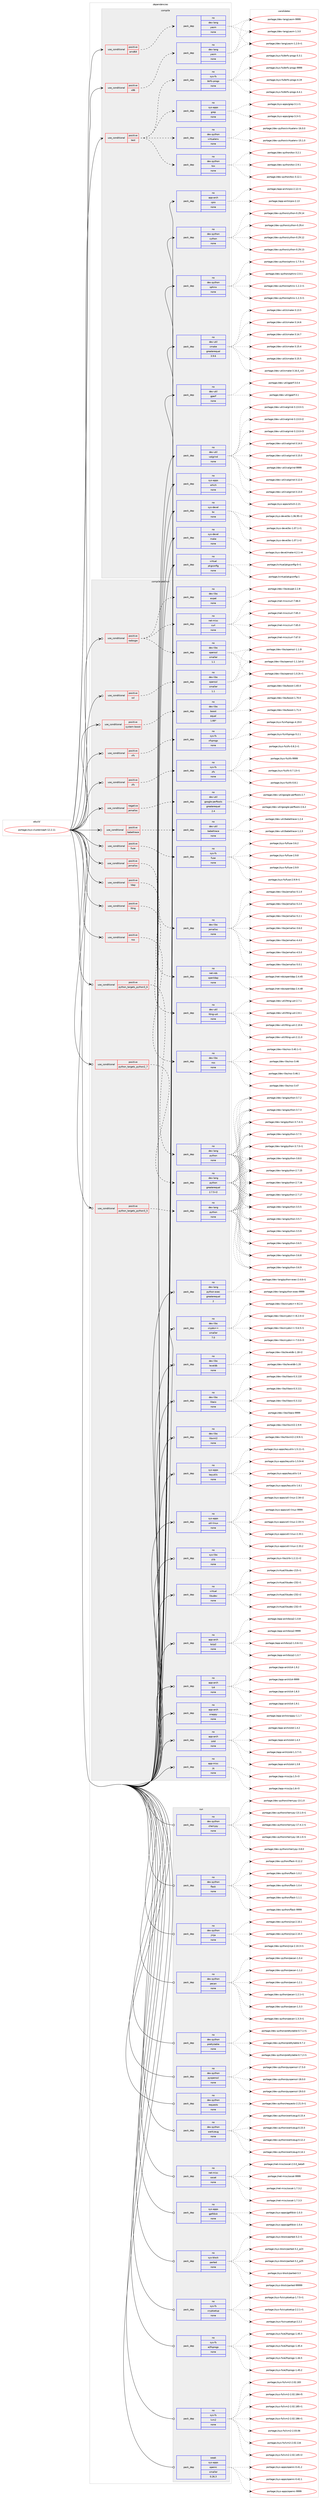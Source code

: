 digraph prolog {

# *************
# Graph options
# *************

newrank=true;
concentrate=true;
compound=true;
graph [rankdir=LR,fontname=Helvetica,fontsize=10,ranksep=1.5];#, ranksep=2.5, nodesep=0.2];
edge  [arrowhead=vee];
node  [fontname=Helvetica,fontsize=10];

# **********
# The ebuild
# **********

subgraph cluster_leftcol {
color=gray;
rank=same;
label=<<i>ebuild</i>>;
id [label="portage://sys-cluster/ceph-12.2.11", color=red, width=4, href="../sys-cluster/ceph-12.2.11.svg"];
}

# ****************
# The dependencies
# ****************

subgraph cluster_midcol {
color=gray;
label=<<i>dependencies</i>>;
subgraph cluster_compile {
fillcolor="#eeeeee";
style=filled;
label=<<i>compile</i>>;
subgraph cond101036 {
dependency415330 [label=<<TABLE BORDER="0" CELLBORDER="1" CELLSPACING="0" CELLPADDING="4"><TR><TD ROWSPAN="3" CELLPADDING="10">use_conditional</TD></TR><TR><TD>positive</TD></TR><TR><TD>amd64</TD></TR></TABLE>>, shape=none, color=red];
subgraph pack307340 {
dependency415331 [label=<<TABLE BORDER="0" CELLBORDER="1" CELLSPACING="0" CELLPADDING="4" WIDTH="220"><TR><TD ROWSPAN="6" CELLPADDING="30">pack_dep</TD></TR><TR><TD WIDTH="110">no</TD></TR><TR><TD>dev-lang</TD></TR><TR><TD>yasm</TD></TR><TR><TD>none</TD></TR><TR><TD></TD></TR></TABLE>>, shape=none, color=blue];
}
dependency415330:e -> dependency415331:w [weight=20,style="dashed",arrowhead="vee"];
}
id:e -> dependency415330:w [weight=20,style="solid",arrowhead="vee"];
subgraph cond101037 {
dependency415332 [label=<<TABLE BORDER="0" CELLBORDER="1" CELLSPACING="0" CELLPADDING="4"><TR><TD ROWSPAN="3" CELLPADDING="10">use_conditional</TD></TR><TR><TD>positive</TD></TR><TR><TD>test</TD></TR></TABLE>>, shape=none, color=red];
subgraph pack307341 {
dependency415333 [label=<<TABLE BORDER="0" CELLBORDER="1" CELLSPACING="0" CELLPADDING="4" WIDTH="220"><TR><TD ROWSPAN="6" CELLPADDING="30">pack_dep</TD></TR><TR><TD WIDTH="110">no</TD></TR><TR><TD>dev-python</TD></TR><TR><TD>tox</TD></TR><TR><TD>none</TD></TR><TR><TD></TD></TR></TABLE>>, shape=none, color=blue];
}
dependency415332:e -> dependency415333:w [weight=20,style="dashed",arrowhead="vee"];
subgraph pack307342 {
dependency415334 [label=<<TABLE BORDER="0" CELLBORDER="1" CELLSPACING="0" CELLPADDING="4" WIDTH="220"><TR><TD ROWSPAN="6" CELLPADDING="30">pack_dep</TD></TR><TR><TD WIDTH="110">no</TD></TR><TR><TD>dev-python</TD></TR><TR><TD>virtualenv</TD></TR><TR><TD>none</TD></TR><TR><TD></TD></TR></TABLE>>, shape=none, color=blue];
}
dependency415332:e -> dependency415334:w [weight=20,style="dashed",arrowhead="vee"];
subgraph pack307343 {
dependency415335 [label=<<TABLE BORDER="0" CELLBORDER="1" CELLSPACING="0" CELLPADDING="4" WIDTH="220"><TR><TD ROWSPAN="6" CELLPADDING="30">pack_dep</TD></TR><TR><TD WIDTH="110">no</TD></TR><TR><TD>sys-apps</TD></TR><TR><TD>grep</TD></TR><TR><TD>none</TD></TR><TR><TD></TD></TR></TABLE>>, shape=none, color=blue];
}
dependency415332:e -> dependency415335:w [weight=20,style="dashed",arrowhead="vee"];
subgraph pack307344 {
dependency415336 [label=<<TABLE BORDER="0" CELLBORDER="1" CELLSPACING="0" CELLPADDING="4" WIDTH="220"><TR><TD ROWSPAN="6" CELLPADDING="30">pack_dep</TD></TR><TR><TD WIDTH="110">no</TD></TR><TR><TD>sys-fs</TD></TR><TR><TD>btrfs-progs</TD></TR><TR><TD>none</TD></TR><TR><TD></TD></TR></TABLE>>, shape=none, color=blue];
}
dependency415332:e -> dependency415336:w [weight=20,style="dashed",arrowhead="vee"];
}
id:e -> dependency415332:w [weight=20,style="solid",arrowhead="vee"];
subgraph cond101038 {
dependency415337 [label=<<TABLE BORDER="0" CELLBORDER="1" CELLSPACING="0" CELLPADDING="4"><TR><TD ROWSPAN="3" CELLPADDING="10">use_conditional</TD></TR><TR><TD>positive</TD></TR><TR><TD>x86</TD></TR></TABLE>>, shape=none, color=red];
subgraph pack307345 {
dependency415338 [label=<<TABLE BORDER="0" CELLBORDER="1" CELLSPACING="0" CELLPADDING="4" WIDTH="220"><TR><TD ROWSPAN="6" CELLPADDING="30">pack_dep</TD></TR><TR><TD WIDTH="110">no</TD></TR><TR><TD>dev-lang</TD></TR><TR><TD>yasm</TD></TR><TR><TD>none</TD></TR><TR><TD></TD></TR></TABLE>>, shape=none, color=blue];
}
dependency415337:e -> dependency415338:w [weight=20,style="dashed",arrowhead="vee"];
}
id:e -> dependency415337:w [weight=20,style="solid",arrowhead="vee"];
subgraph pack307346 {
dependency415339 [label=<<TABLE BORDER="0" CELLBORDER="1" CELLSPACING="0" CELLPADDING="4" WIDTH="220"><TR><TD ROWSPAN="6" CELLPADDING="30">pack_dep</TD></TR><TR><TD WIDTH="110">no</TD></TR><TR><TD>app-arch</TD></TR><TR><TD>cpio</TD></TR><TR><TD>none</TD></TR><TR><TD></TD></TR></TABLE>>, shape=none, color=blue];
}
id:e -> dependency415339:w [weight=20,style="solid",arrowhead="vee"];
subgraph pack307347 {
dependency415340 [label=<<TABLE BORDER="0" CELLBORDER="1" CELLSPACING="0" CELLPADDING="4" WIDTH="220"><TR><TD ROWSPAN="6" CELLPADDING="30">pack_dep</TD></TR><TR><TD WIDTH="110">no</TD></TR><TR><TD>dev-python</TD></TR><TR><TD>cython</TD></TR><TR><TD>none</TD></TR><TR><TD></TD></TR></TABLE>>, shape=none, color=blue];
}
id:e -> dependency415340:w [weight=20,style="solid",arrowhead="vee"];
subgraph pack307348 {
dependency415341 [label=<<TABLE BORDER="0" CELLBORDER="1" CELLSPACING="0" CELLPADDING="4" WIDTH="220"><TR><TD ROWSPAN="6" CELLPADDING="30">pack_dep</TD></TR><TR><TD WIDTH="110">no</TD></TR><TR><TD>dev-python</TD></TR><TR><TD>sphinx</TD></TR><TR><TD>none</TD></TR><TR><TD></TD></TR></TABLE>>, shape=none, color=blue];
}
id:e -> dependency415341:w [weight=20,style="solid",arrowhead="vee"];
subgraph pack307349 {
dependency415342 [label=<<TABLE BORDER="0" CELLBORDER="1" CELLSPACING="0" CELLPADDING="4" WIDTH="220"><TR><TD ROWSPAN="6" CELLPADDING="30">pack_dep</TD></TR><TR><TD WIDTH="110">no</TD></TR><TR><TD>dev-util</TD></TR><TR><TD>cmake</TD></TR><TR><TD>greaterequal</TD></TR><TR><TD>3.9.6</TD></TR></TABLE>>, shape=none, color=blue];
}
id:e -> dependency415342:w [weight=20,style="solid",arrowhead="vee"];
subgraph pack307350 {
dependency415343 [label=<<TABLE BORDER="0" CELLBORDER="1" CELLSPACING="0" CELLPADDING="4" WIDTH="220"><TR><TD ROWSPAN="6" CELLPADDING="30">pack_dep</TD></TR><TR><TD WIDTH="110">no</TD></TR><TR><TD>dev-util</TD></TR><TR><TD>gperf</TD></TR><TR><TD>none</TD></TR><TR><TD></TD></TR></TABLE>>, shape=none, color=blue];
}
id:e -> dependency415343:w [weight=20,style="solid",arrowhead="vee"];
subgraph pack307351 {
dependency415344 [label=<<TABLE BORDER="0" CELLBORDER="1" CELLSPACING="0" CELLPADDING="4" WIDTH="220"><TR><TD ROWSPAN="6" CELLPADDING="30">pack_dep</TD></TR><TR><TD WIDTH="110">no</TD></TR><TR><TD>dev-util</TD></TR><TR><TD>valgrind</TD></TR><TR><TD>none</TD></TR><TR><TD></TD></TR></TABLE>>, shape=none, color=blue];
}
id:e -> dependency415344:w [weight=20,style="solid",arrowhead="vee"];
subgraph pack307352 {
dependency415345 [label=<<TABLE BORDER="0" CELLBORDER="1" CELLSPACING="0" CELLPADDING="4" WIDTH="220"><TR><TD ROWSPAN="6" CELLPADDING="30">pack_dep</TD></TR><TR><TD WIDTH="110">no</TD></TR><TR><TD>sys-apps</TD></TR><TR><TD>which</TD></TR><TR><TD>none</TD></TR><TR><TD></TD></TR></TABLE>>, shape=none, color=blue];
}
id:e -> dependency415345:w [weight=20,style="solid",arrowhead="vee"];
subgraph pack307353 {
dependency415346 [label=<<TABLE BORDER="0" CELLBORDER="1" CELLSPACING="0" CELLPADDING="4" WIDTH="220"><TR><TD ROWSPAN="6" CELLPADDING="30">pack_dep</TD></TR><TR><TD WIDTH="110">no</TD></TR><TR><TD>sys-devel</TD></TR><TR><TD>bc</TD></TR><TR><TD>none</TD></TR><TR><TD></TD></TR></TABLE>>, shape=none, color=blue];
}
id:e -> dependency415346:w [weight=20,style="solid",arrowhead="vee"];
subgraph pack307354 {
dependency415347 [label=<<TABLE BORDER="0" CELLBORDER="1" CELLSPACING="0" CELLPADDING="4" WIDTH="220"><TR><TD ROWSPAN="6" CELLPADDING="30">pack_dep</TD></TR><TR><TD WIDTH="110">no</TD></TR><TR><TD>sys-devel</TD></TR><TR><TD>make</TD></TR><TR><TD>none</TD></TR><TR><TD></TD></TR></TABLE>>, shape=none, color=blue];
}
id:e -> dependency415347:w [weight=20,style="solid",arrowhead="vee"];
subgraph pack307355 {
dependency415348 [label=<<TABLE BORDER="0" CELLBORDER="1" CELLSPACING="0" CELLPADDING="4" WIDTH="220"><TR><TD ROWSPAN="6" CELLPADDING="30">pack_dep</TD></TR><TR><TD WIDTH="110">no</TD></TR><TR><TD>virtual</TD></TR><TR><TD>pkgconfig</TD></TR><TR><TD>none</TD></TR><TR><TD></TD></TR></TABLE>>, shape=none, color=blue];
}
id:e -> dependency415348:w [weight=20,style="solid",arrowhead="vee"];
}
subgraph cluster_compileandrun {
fillcolor="#eeeeee";
style=filled;
label=<<i>compile and run</i>>;
subgraph cond101039 {
dependency415349 [label=<<TABLE BORDER="0" CELLBORDER="1" CELLSPACING="0" CELLPADDING="4"><TR><TD ROWSPAN="3" CELLPADDING="10">use_conditional</TD></TR><TR><TD>negative</TD></TR><TR><TD>jemalloc</TD></TR></TABLE>>, shape=none, color=red];
subgraph pack307356 {
dependency415350 [label=<<TABLE BORDER="0" CELLBORDER="1" CELLSPACING="0" CELLPADDING="4" WIDTH="220"><TR><TD ROWSPAN="6" CELLPADDING="30">pack_dep</TD></TR><TR><TD WIDTH="110">no</TD></TR><TR><TD>dev-util</TD></TR><TR><TD>google-perftools</TD></TR><TR><TD>greaterequal</TD></TR><TR><TD>2.4</TD></TR></TABLE>>, shape=none, color=blue];
}
dependency415349:e -> dependency415350:w [weight=20,style="dashed",arrowhead="vee"];
}
id:e -> dependency415349:w [weight=20,style="solid",arrowhead="odotvee"];
subgraph cond101040 {
dependency415351 [label=<<TABLE BORDER="0" CELLBORDER="1" CELLSPACING="0" CELLPADDING="4"><TR><TD ROWSPAN="3" CELLPADDING="10">use_conditional</TD></TR><TR><TD>positive</TD></TR><TR><TD>babeltrace</TD></TR></TABLE>>, shape=none, color=red];
subgraph pack307357 {
dependency415352 [label=<<TABLE BORDER="0" CELLBORDER="1" CELLSPACING="0" CELLPADDING="4" WIDTH="220"><TR><TD ROWSPAN="6" CELLPADDING="30">pack_dep</TD></TR><TR><TD WIDTH="110">no</TD></TR><TR><TD>dev-util</TD></TR><TR><TD>babeltrace</TD></TR><TR><TD>none</TD></TR><TR><TD></TD></TR></TABLE>>, shape=none, color=blue];
}
dependency415351:e -> dependency415352:w [weight=20,style="dashed",arrowhead="vee"];
}
id:e -> dependency415351:w [weight=20,style="solid",arrowhead="odotvee"];
subgraph cond101041 {
dependency415353 [label=<<TABLE BORDER="0" CELLBORDER="1" CELLSPACING="0" CELLPADDING="4"><TR><TD ROWSPAN="3" CELLPADDING="10">use_conditional</TD></TR><TR><TD>positive</TD></TR><TR><TD>fuse</TD></TR></TABLE>>, shape=none, color=red];
subgraph pack307358 {
dependency415354 [label=<<TABLE BORDER="0" CELLBORDER="1" CELLSPACING="0" CELLPADDING="4" WIDTH="220"><TR><TD ROWSPAN="6" CELLPADDING="30">pack_dep</TD></TR><TR><TD WIDTH="110">no</TD></TR><TR><TD>sys-fs</TD></TR><TR><TD>fuse</TD></TR><TR><TD>none</TD></TR><TR><TD></TD></TR></TABLE>>, shape=none, color=blue];
}
dependency415353:e -> dependency415354:w [weight=20,style="dashed",arrowhead="vee"];
}
id:e -> dependency415353:w [weight=20,style="solid",arrowhead="odotvee"];
subgraph cond101042 {
dependency415355 [label=<<TABLE BORDER="0" CELLBORDER="1" CELLSPACING="0" CELLPADDING="4"><TR><TD ROWSPAN="3" CELLPADDING="10">use_conditional</TD></TR><TR><TD>positive</TD></TR><TR><TD>jemalloc</TD></TR></TABLE>>, shape=none, color=red];
subgraph pack307359 {
dependency415356 [label=<<TABLE BORDER="0" CELLBORDER="1" CELLSPACING="0" CELLPADDING="4" WIDTH="220"><TR><TD ROWSPAN="6" CELLPADDING="30">pack_dep</TD></TR><TR><TD WIDTH="110">no</TD></TR><TR><TD>dev-libs</TD></TR><TR><TD>jemalloc</TD></TR><TR><TD>none</TD></TR><TR><TD></TD></TR></TABLE>>, shape=none, color=blue];
}
dependency415355:e -> dependency415356:w [weight=20,style="dashed",arrowhead="vee"];
}
id:e -> dependency415355:w [weight=20,style="solid",arrowhead="odotvee"];
subgraph cond101043 {
dependency415357 [label=<<TABLE BORDER="0" CELLBORDER="1" CELLSPACING="0" CELLPADDING="4"><TR><TD ROWSPAN="3" CELLPADDING="10">use_conditional</TD></TR><TR><TD>positive</TD></TR><TR><TD>ldap</TD></TR></TABLE>>, shape=none, color=red];
subgraph pack307360 {
dependency415358 [label=<<TABLE BORDER="0" CELLBORDER="1" CELLSPACING="0" CELLPADDING="4" WIDTH="220"><TR><TD ROWSPAN="6" CELLPADDING="30">pack_dep</TD></TR><TR><TD WIDTH="110">no</TD></TR><TR><TD>net-nds</TD></TR><TR><TD>openldap</TD></TR><TR><TD>none</TD></TR><TR><TD></TD></TR></TABLE>>, shape=none, color=blue];
}
dependency415357:e -> dependency415358:w [weight=20,style="dashed",arrowhead="vee"];
}
id:e -> dependency415357:w [weight=20,style="solid",arrowhead="odotvee"];
subgraph cond101044 {
dependency415359 [label=<<TABLE BORDER="0" CELLBORDER="1" CELLSPACING="0" CELLPADDING="4"><TR><TD ROWSPAN="3" CELLPADDING="10">use_conditional</TD></TR><TR><TD>positive</TD></TR><TR><TD>lttng</TD></TR></TABLE>>, shape=none, color=red];
subgraph pack307361 {
dependency415360 [label=<<TABLE BORDER="0" CELLBORDER="1" CELLSPACING="0" CELLPADDING="4" WIDTH="220"><TR><TD ROWSPAN="6" CELLPADDING="30">pack_dep</TD></TR><TR><TD WIDTH="110">no</TD></TR><TR><TD>dev-util</TD></TR><TR><TD>lttng-ust</TD></TR><TR><TD>none</TD></TR><TR><TD></TD></TR></TABLE>>, shape=none, color=blue];
}
dependency415359:e -> dependency415360:w [weight=20,style="dashed",arrowhead="vee"];
}
id:e -> dependency415359:w [weight=20,style="solid",arrowhead="odotvee"];
subgraph cond101045 {
dependency415361 [label=<<TABLE BORDER="0" CELLBORDER="1" CELLSPACING="0" CELLPADDING="4"><TR><TD ROWSPAN="3" CELLPADDING="10">use_conditional</TD></TR><TR><TD>positive</TD></TR><TR><TD>nss</TD></TR></TABLE>>, shape=none, color=red];
subgraph pack307362 {
dependency415362 [label=<<TABLE BORDER="0" CELLBORDER="1" CELLSPACING="0" CELLPADDING="4" WIDTH="220"><TR><TD ROWSPAN="6" CELLPADDING="30">pack_dep</TD></TR><TR><TD WIDTH="110">no</TD></TR><TR><TD>dev-libs</TD></TR><TR><TD>nss</TD></TR><TR><TD>none</TD></TR><TR><TD></TD></TR></TABLE>>, shape=none, color=blue];
}
dependency415361:e -> dependency415362:w [weight=20,style="dashed",arrowhead="vee"];
}
id:e -> dependency415361:w [weight=20,style="solid",arrowhead="odotvee"];
subgraph cond101046 {
dependency415363 [label=<<TABLE BORDER="0" CELLBORDER="1" CELLSPACING="0" CELLPADDING="4"><TR><TD ROWSPAN="3" CELLPADDING="10">use_conditional</TD></TR><TR><TD>positive</TD></TR><TR><TD>python_targets_python2_7</TD></TR></TABLE>>, shape=none, color=red];
subgraph pack307363 {
dependency415364 [label=<<TABLE BORDER="0" CELLBORDER="1" CELLSPACING="0" CELLPADDING="4" WIDTH="220"><TR><TD ROWSPAN="6" CELLPADDING="30">pack_dep</TD></TR><TR><TD WIDTH="110">no</TD></TR><TR><TD>dev-lang</TD></TR><TR><TD>python</TD></TR><TR><TD>greaterequal</TD></TR><TR><TD>2.7.5-r2</TD></TR></TABLE>>, shape=none, color=blue];
}
dependency415363:e -> dependency415364:w [weight=20,style="dashed",arrowhead="vee"];
}
id:e -> dependency415363:w [weight=20,style="solid",arrowhead="odotvee"];
subgraph cond101047 {
dependency415365 [label=<<TABLE BORDER="0" CELLBORDER="1" CELLSPACING="0" CELLPADDING="4"><TR><TD ROWSPAN="3" CELLPADDING="10">use_conditional</TD></TR><TR><TD>positive</TD></TR><TR><TD>python_targets_python3_5</TD></TR></TABLE>>, shape=none, color=red];
subgraph pack307364 {
dependency415366 [label=<<TABLE BORDER="0" CELLBORDER="1" CELLSPACING="0" CELLPADDING="4" WIDTH="220"><TR><TD ROWSPAN="6" CELLPADDING="30">pack_dep</TD></TR><TR><TD WIDTH="110">no</TD></TR><TR><TD>dev-lang</TD></TR><TR><TD>python</TD></TR><TR><TD>none</TD></TR><TR><TD></TD></TR></TABLE>>, shape=none, color=blue];
}
dependency415365:e -> dependency415366:w [weight=20,style="dashed",arrowhead="vee"];
}
id:e -> dependency415365:w [weight=20,style="solid",arrowhead="odotvee"];
subgraph cond101048 {
dependency415367 [label=<<TABLE BORDER="0" CELLBORDER="1" CELLSPACING="0" CELLPADDING="4"><TR><TD ROWSPAN="3" CELLPADDING="10">use_conditional</TD></TR><TR><TD>positive</TD></TR><TR><TD>python_targets_python3_6</TD></TR></TABLE>>, shape=none, color=red];
subgraph pack307365 {
dependency415368 [label=<<TABLE BORDER="0" CELLBORDER="1" CELLSPACING="0" CELLPADDING="4" WIDTH="220"><TR><TD ROWSPAN="6" CELLPADDING="30">pack_dep</TD></TR><TR><TD WIDTH="110">no</TD></TR><TR><TD>dev-lang</TD></TR><TR><TD>python</TD></TR><TR><TD>none</TD></TR><TR><TD></TD></TR></TABLE>>, shape=none, color=blue];
}
dependency415367:e -> dependency415368:w [weight=20,style="dashed",arrowhead="vee"];
}
id:e -> dependency415367:w [weight=20,style="solid",arrowhead="odotvee"];
subgraph cond101049 {
dependency415369 [label=<<TABLE BORDER="0" CELLBORDER="1" CELLSPACING="0" CELLPADDING="4"><TR><TD ROWSPAN="3" CELLPADDING="10">use_conditional</TD></TR><TR><TD>positive</TD></TR><TR><TD>radosgw</TD></TR></TABLE>>, shape=none, color=red];
subgraph pack307366 {
dependency415370 [label=<<TABLE BORDER="0" CELLBORDER="1" CELLSPACING="0" CELLPADDING="4" WIDTH="220"><TR><TD ROWSPAN="6" CELLPADDING="30">pack_dep</TD></TR><TR><TD WIDTH="110">no</TD></TR><TR><TD>dev-libs</TD></TR><TR><TD>expat</TD></TR><TR><TD>none</TD></TR><TR><TD></TD></TR></TABLE>>, shape=none, color=blue];
}
dependency415369:e -> dependency415370:w [weight=20,style="dashed",arrowhead="vee"];
subgraph pack307367 {
dependency415371 [label=<<TABLE BORDER="0" CELLBORDER="1" CELLSPACING="0" CELLPADDING="4" WIDTH="220"><TR><TD ROWSPAN="6" CELLPADDING="30">pack_dep</TD></TR><TR><TD WIDTH="110">no</TD></TR><TR><TD>dev-libs</TD></TR><TR><TD>openssl</TD></TR><TR><TD>smaller</TD></TR><TR><TD>1.1</TD></TR></TABLE>>, shape=none, color=blue];
}
dependency415369:e -> dependency415371:w [weight=20,style="dashed",arrowhead="vee"];
subgraph pack307368 {
dependency415372 [label=<<TABLE BORDER="0" CELLBORDER="1" CELLSPACING="0" CELLPADDING="4" WIDTH="220"><TR><TD ROWSPAN="6" CELLPADDING="30">pack_dep</TD></TR><TR><TD WIDTH="110">no</TD></TR><TR><TD>net-misc</TD></TR><TR><TD>curl</TD></TR><TR><TD>none</TD></TR><TR><TD></TD></TR></TABLE>>, shape=none, color=blue];
}
dependency415369:e -> dependency415372:w [weight=20,style="dashed",arrowhead="vee"];
}
id:e -> dependency415369:w [weight=20,style="solid",arrowhead="odotvee"];
subgraph cond101050 {
dependency415373 [label=<<TABLE BORDER="0" CELLBORDER="1" CELLSPACING="0" CELLPADDING="4"><TR><TD ROWSPAN="3" CELLPADDING="10">use_conditional</TD></TR><TR><TD>positive</TD></TR><TR><TD>ssl</TD></TR></TABLE>>, shape=none, color=red];
subgraph pack307369 {
dependency415374 [label=<<TABLE BORDER="0" CELLBORDER="1" CELLSPACING="0" CELLPADDING="4" WIDTH="220"><TR><TD ROWSPAN="6" CELLPADDING="30">pack_dep</TD></TR><TR><TD WIDTH="110">no</TD></TR><TR><TD>dev-libs</TD></TR><TR><TD>openssl</TD></TR><TR><TD>smaller</TD></TR><TR><TD>1.1</TD></TR></TABLE>>, shape=none, color=blue];
}
dependency415373:e -> dependency415374:w [weight=20,style="dashed",arrowhead="vee"];
}
id:e -> dependency415373:w [weight=20,style="solid",arrowhead="odotvee"];
subgraph cond101051 {
dependency415375 [label=<<TABLE BORDER="0" CELLBORDER="1" CELLSPACING="0" CELLPADDING="4"><TR><TD ROWSPAN="3" CELLPADDING="10">use_conditional</TD></TR><TR><TD>positive</TD></TR><TR><TD>system-boost</TD></TR></TABLE>>, shape=none, color=red];
subgraph pack307370 {
dependency415376 [label=<<TABLE BORDER="0" CELLBORDER="1" CELLSPACING="0" CELLPADDING="4" WIDTH="220"><TR><TD ROWSPAN="6" CELLPADDING="30">pack_dep</TD></TR><TR><TD WIDTH="110">no</TD></TR><TR><TD>dev-libs</TD></TR><TR><TD>boost</TD></TR><TR><TD>equal</TD></TR><TR><TD>1.66*</TD></TR></TABLE>>, shape=none, color=blue];
}
dependency415375:e -> dependency415376:w [weight=20,style="dashed",arrowhead="vee"];
}
id:e -> dependency415375:w [weight=20,style="solid",arrowhead="odotvee"];
subgraph cond101052 {
dependency415377 [label=<<TABLE BORDER="0" CELLBORDER="1" CELLSPACING="0" CELLPADDING="4"><TR><TD ROWSPAN="3" CELLPADDING="10">use_conditional</TD></TR><TR><TD>positive</TD></TR><TR><TD>xfs</TD></TR></TABLE>>, shape=none, color=red];
subgraph pack307371 {
dependency415378 [label=<<TABLE BORDER="0" CELLBORDER="1" CELLSPACING="0" CELLPADDING="4" WIDTH="220"><TR><TD ROWSPAN="6" CELLPADDING="30">pack_dep</TD></TR><TR><TD WIDTH="110">no</TD></TR><TR><TD>sys-fs</TD></TR><TR><TD>xfsprogs</TD></TR><TR><TD>none</TD></TR><TR><TD></TD></TR></TABLE>>, shape=none, color=blue];
}
dependency415377:e -> dependency415378:w [weight=20,style="dashed",arrowhead="vee"];
}
id:e -> dependency415377:w [weight=20,style="solid",arrowhead="odotvee"];
subgraph cond101053 {
dependency415379 [label=<<TABLE BORDER="0" CELLBORDER="1" CELLSPACING="0" CELLPADDING="4"><TR><TD ROWSPAN="3" CELLPADDING="10">use_conditional</TD></TR><TR><TD>positive</TD></TR><TR><TD>zfs</TD></TR></TABLE>>, shape=none, color=red];
subgraph pack307372 {
dependency415380 [label=<<TABLE BORDER="0" CELLBORDER="1" CELLSPACING="0" CELLPADDING="4" WIDTH="220"><TR><TD ROWSPAN="6" CELLPADDING="30">pack_dep</TD></TR><TR><TD WIDTH="110">no</TD></TR><TR><TD>sys-fs</TD></TR><TR><TD>zfs</TD></TR><TR><TD>none</TD></TR><TR><TD></TD></TR></TABLE>>, shape=none, color=blue];
}
dependency415379:e -> dependency415380:w [weight=20,style="dashed",arrowhead="vee"];
}
id:e -> dependency415379:w [weight=20,style="solid",arrowhead="odotvee"];
subgraph pack307373 {
dependency415381 [label=<<TABLE BORDER="0" CELLBORDER="1" CELLSPACING="0" CELLPADDING="4" WIDTH="220"><TR><TD ROWSPAN="6" CELLPADDING="30">pack_dep</TD></TR><TR><TD WIDTH="110">no</TD></TR><TR><TD>app-arch</TD></TR><TR><TD>bzip2</TD></TR><TR><TD>none</TD></TR><TR><TD></TD></TR></TABLE>>, shape=none, color=blue];
}
id:e -> dependency415381:w [weight=20,style="solid",arrowhead="odotvee"];
subgraph pack307374 {
dependency415382 [label=<<TABLE BORDER="0" CELLBORDER="1" CELLSPACING="0" CELLPADDING="4" WIDTH="220"><TR><TD ROWSPAN="6" CELLPADDING="30">pack_dep</TD></TR><TR><TD WIDTH="110">no</TD></TR><TR><TD>app-arch</TD></TR><TR><TD>lz4</TD></TR><TR><TD>none</TD></TR><TR><TD></TD></TR></TABLE>>, shape=none, color=blue];
}
id:e -> dependency415382:w [weight=20,style="solid",arrowhead="odotvee"];
subgraph pack307375 {
dependency415383 [label=<<TABLE BORDER="0" CELLBORDER="1" CELLSPACING="0" CELLPADDING="4" WIDTH="220"><TR><TD ROWSPAN="6" CELLPADDING="30">pack_dep</TD></TR><TR><TD WIDTH="110">no</TD></TR><TR><TD>app-arch</TD></TR><TR><TD>snappy</TD></TR><TR><TD>none</TD></TR><TR><TD></TD></TR></TABLE>>, shape=none, color=blue];
}
id:e -> dependency415383:w [weight=20,style="solid",arrowhead="odotvee"];
subgraph pack307376 {
dependency415384 [label=<<TABLE BORDER="0" CELLBORDER="1" CELLSPACING="0" CELLPADDING="4" WIDTH="220"><TR><TD ROWSPAN="6" CELLPADDING="30">pack_dep</TD></TR><TR><TD WIDTH="110">no</TD></TR><TR><TD>app-arch</TD></TR><TR><TD>zstd</TD></TR><TR><TD>none</TD></TR><TR><TD></TD></TR></TABLE>>, shape=none, color=blue];
}
id:e -> dependency415384:w [weight=20,style="solid",arrowhead="odotvee"];
subgraph pack307377 {
dependency415385 [label=<<TABLE BORDER="0" CELLBORDER="1" CELLSPACING="0" CELLPADDING="4" WIDTH="220"><TR><TD ROWSPAN="6" CELLPADDING="30">pack_dep</TD></TR><TR><TD WIDTH="110">no</TD></TR><TR><TD>app-misc</TD></TR><TR><TD>jq</TD></TR><TR><TD>none</TD></TR><TR><TD></TD></TR></TABLE>>, shape=none, color=blue];
}
id:e -> dependency415385:w [weight=20,style="solid",arrowhead="odotvee"];
subgraph pack307378 {
dependency415386 [label=<<TABLE BORDER="0" CELLBORDER="1" CELLSPACING="0" CELLPADDING="4" WIDTH="220"><TR><TD ROWSPAN="6" CELLPADDING="30">pack_dep</TD></TR><TR><TD WIDTH="110">no</TD></TR><TR><TD>dev-lang</TD></TR><TR><TD>python-exec</TD></TR><TR><TD>greaterequal</TD></TR><TR><TD>2</TD></TR></TABLE>>, shape=none, color=blue];
}
id:e -> dependency415386:w [weight=20,style="solid",arrowhead="odotvee"];
subgraph pack307379 {
dependency415387 [label=<<TABLE BORDER="0" CELLBORDER="1" CELLSPACING="0" CELLPADDING="4" WIDTH="220"><TR><TD ROWSPAN="6" CELLPADDING="30">pack_dep</TD></TR><TR><TD WIDTH="110">no</TD></TR><TR><TD>dev-libs</TD></TR><TR><TD>crypto++</TD></TR><TR><TD>smaller</TD></TR><TR><TD>7.0</TD></TR></TABLE>>, shape=none, color=blue];
}
id:e -> dependency415387:w [weight=20,style="solid",arrowhead="odotvee"];
subgraph pack307380 {
dependency415388 [label=<<TABLE BORDER="0" CELLBORDER="1" CELLSPACING="0" CELLPADDING="4" WIDTH="220"><TR><TD ROWSPAN="6" CELLPADDING="30">pack_dep</TD></TR><TR><TD WIDTH="110">no</TD></TR><TR><TD>dev-libs</TD></TR><TR><TD>leveldb</TD></TR><TR><TD>none</TD></TR><TR><TD></TD></TR></TABLE>>, shape=none, color=blue];
}
id:e -> dependency415388:w [weight=20,style="solid",arrowhead="odotvee"];
subgraph pack307381 {
dependency415389 [label=<<TABLE BORDER="0" CELLBORDER="1" CELLSPACING="0" CELLPADDING="4" WIDTH="220"><TR><TD ROWSPAN="6" CELLPADDING="30">pack_dep</TD></TR><TR><TD WIDTH="110">no</TD></TR><TR><TD>dev-libs</TD></TR><TR><TD>libaio</TD></TR><TR><TD>none</TD></TR><TR><TD></TD></TR></TABLE>>, shape=none, color=blue];
}
id:e -> dependency415389:w [weight=20,style="solid",arrowhead="odotvee"];
subgraph pack307382 {
dependency415390 [label=<<TABLE BORDER="0" CELLBORDER="1" CELLSPACING="0" CELLPADDING="4" WIDTH="220"><TR><TD ROWSPAN="6" CELLPADDING="30">pack_dep</TD></TR><TR><TD WIDTH="110">no</TD></TR><TR><TD>dev-libs</TD></TR><TR><TD>libxml2</TD></TR><TR><TD>none</TD></TR><TR><TD></TD></TR></TABLE>>, shape=none, color=blue];
}
id:e -> dependency415390:w [weight=20,style="solid",arrowhead="odotvee"];
subgraph pack307383 {
dependency415391 [label=<<TABLE BORDER="0" CELLBORDER="1" CELLSPACING="0" CELLPADDING="4" WIDTH="220"><TR><TD ROWSPAN="6" CELLPADDING="30">pack_dep</TD></TR><TR><TD WIDTH="110">no</TD></TR><TR><TD>sys-apps</TD></TR><TR><TD>keyutils</TD></TR><TR><TD>none</TD></TR><TR><TD></TD></TR></TABLE>>, shape=none, color=blue];
}
id:e -> dependency415391:w [weight=20,style="solid",arrowhead="odotvee"];
subgraph pack307384 {
dependency415392 [label=<<TABLE BORDER="0" CELLBORDER="1" CELLSPACING="0" CELLPADDING="4" WIDTH="220"><TR><TD ROWSPAN="6" CELLPADDING="30">pack_dep</TD></TR><TR><TD WIDTH="110">no</TD></TR><TR><TD>sys-apps</TD></TR><TR><TD>util-linux</TD></TR><TR><TD>none</TD></TR><TR><TD></TD></TR></TABLE>>, shape=none, color=blue];
}
id:e -> dependency415392:w [weight=20,style="solid",arrowhead="odotvee"];
subgraph pack307385 {
dependency415393 [label=<<TABLE BORDER="0" CELLBORDER="1" CELLSPACING="0" CELLPADDING="4" WIDTH="220"><TR><TD ROWSPAN="6" CELLPADDING="30">pack_dep</TD></TR><TR><TD WIDTH="110">no</TD></TR><TR><TD>sys-libs</TD></TR><TR><TD>zlib</TD></TR><TR><TD>none</TD></TR><TR><TD></TD></TR></TABLE>>, shape=none, color=blue];
}
id:e -> dependency415393:w [weight=20,style="solid",arrowhead="odotvee"];
subgraph pack307386 {
dependency415394 [label=<<TABLE BORDER="0" CELLBORDER="1" CELLSPACING="0" CELLPADDING="4" WIDTH="220"><TR><TD ROWSPAN="6" CELLPADDING="30">pack_dep</TD></TR><TR><TD WIDTH="110">no</TD></TR><TR><TD>virtual</TD></TR><TR><TD>libudev</TD></TR><TR><TD>none</TD></TR><TR><TD></TD></TR></TABLE>>, shape=none, color=blue];
}
id:e -> dependency415394:w [weight=20,style="solid",arrowhead="odotvee"];
}
subgraph cluster_run {
fillcolor="#eeeeee";
style=filled;
label=<<i>run</i>>;
subgraph pack307387 {
dependency415395 [label=<<TABLE BORDER="0" CELLBORDER="1" CELLSPACING="0" CELLPADDING="4" WIDTH="220"><TR><TD ROWSPAN="6" CELLPADDING="30">pack_dep</TD></TR><TR><TD WIDTH="110">no</TD></TR><TR><TD>dev-python</TD></TR><TR><TD>cherrypy</TD></TR><TR><TD>none</TD></TR><TR><TD></TD></TR></TABLE>>, shape=none, color=blue];
}
id:e -> dependency415395:w [weight=20,style="solid",arrowhead="odot"];
subgraph pack307388 {
dependency415396 [label=<<TABLE BORDER="0" CELLBORDER="1" CELLSPACING="0" CELLPADDING="4" WIDTH="220"><TR><TD ROWSPAN="6" CELLPADDING="30">pack_dep</TD></TR><TR><TD WIDTH="110">no</TD></TR><TR><TD>dev-python</TD></TR><TR><TD>flask</TD></TR><TR><TD>none</TD></TR><TR><TD></TD></TR></TABLE>>, shape=none, color=blue];
}
id:e -> dependency415396:w [weight=20,style="solid",arrowhead="odot"];
subgraph pack307389 {
dependency415397 [label=<<TABLE BORDER="0" CELLBORDER="1" CELLSPACING="0" CELLPADDING="4" WIDTH="220"><TR><TD ROWSPAN="6" CELLPADDING="30">pack_dep</TD></TR><TR><TD WIDTH="110">no</TD></TR><TR><TD>dev-python</TD></TR><TR><TD>jinja</TD></TR><TR><TD>none</TD></TR><TR><TD></TD></TR></TABLE>>, shape=none, color=blue];
}
id:e -> dependency415397:w [weight=20,style="solid",arrowhead="odot"];
subgraph pack307390 {
dependency415398 [label=<<TABLE BORDER="0" CELLBORDER="1" CELLSPACING="0" CELLPADDING="4" WIDTH="220"><TR><TD ROWSPAN="6" CELLPADDING="30">pack_dep</TD></TR><TR><TD WIDTH="110">no</TD></TR><TR><TD>dev-python</TD></TR><TR><TD>pecan</TD></TR><TR><TD>none</TD></TR><TR><TD></TD></TR></TABLE>>, shape=none, color=blue];
}
id:e -> dependency415398:w [weight=20,style="solid",arrowhead="odot"];
subgraph pack307391 {
dependency415399 [label=<<TABLE BORDER="0" CELLBORDER="1" CELLSPACING="0" CELLPADDING="4" WIDTH="220"><TR><TD ROWSPAN="6" CELLPADDING="30">pack_dep</TD></TR><TR><TD WIDTH="110">no</TD></TR><TR><TD>dev-python</TD></TR><TR><TD>prettytable</TD></TR><TR><TD>none</TD></TR><TR><TD></TD></TR></TABLE>>, shape=none, color=blue];
}
id:e -> dependency415399:w [weight=20,style="solid",arrowhead="odot"];
subgraph pack307392 {
dependency415400 [label=<<TABLE BORDER="0" CELLBORDER="1" CELLSPACING="0" CELLPADDING="4" WIDTH="220"><TR><TD ROWSPAN="6" CELLPADDING="30">pack_dep</TD></TR><TR><TD WIDTH="110">no</TD></TR><TR><TD>dev-python</TD></TR><TR><TD>pyopenssl</TD></TR><TR><TD>none</TD></TR><TR><TD></TD></TR></TABLE>>, shape=none, color=blue];
}
id:e -> dependency415400:w [weight=20,style="solid",arrowhead="odot"];
subgraph pack307393 {
dependency415401 [label=<<TABLE BORDER="0" CELLBORDER="1" CELLSPACING="0" CELLPADDING="4" WIDTH="220"><TR><TD ROWSPAN="6" CELLPADDING="30">pack_dep</TD></TR><TR><TD WIDTH="110">no</TD></TR><TR><TD>dev-python</TD></TR><TR><TD>requests</TD></TR><TR><TD>none</TD></TR><TR><TD></TD></TR></TABLE>>, shape=none, color=blue];
}
id:e -> dependency415401:w [weight=20,style="solid",arrowhead="odot"];
subgraph pack307394 {
dependency415402 [label=<<TABLE BORDER="0" CELLBORDER="1" CELLSPACING="0" CELLPADDING="4" WIDTH="220"><TR><TD ROWSPAN="6" CELLPADDING="30">pack_dep</TD></TR><TR><TD WIDTH="110">no</TD></TR><TR><TD>dev-python</TD></TR><TR><TD>werkzeug</TD></TR><TR><TD>none</TD></TR><TR><TD></TD></TR></TABLE>>, shape=none, color=blue];
}
id:e -> dependency415402:w [weight=20,style="solid",arrowhead="odot"];
subgraph pack307395 {
dependency415403 [label=<<TABLE BORDER="0" CELLBORDER="1" CELLSPACING="0" CELLPADDING="4" WIDTH="220"><TR><TD ROWSPAN="6" CELLPADDING="30">pack_dep</TD></TR><TR><TD WIDTH="110">no</TD></TR><TR><TD>net-misc</TD></TR><TR><TD>socat</TD></TR><TR><TD>none</TD></TR><TR><TD></TD></TR></TABLE>>, shape=none, color=blue];
}
id:e -> dependency415403:w [weight=20,style="solid",arrowhead="odot"];
subgraph pack307396 {
dependency415404 [label=<<TABLE BORDER="0" CELLBORDER="1" CELLSPACING="0" CELLPADDING="4" WIDTH="220"><TR><TD ROWSPAN="6" CELLPADDING="30">pack_dep</TD></TR><TR><TD WIDTH="110">no</TD></TR><TR><TD>sys-apps</TD></TR><TR><TD>gptfdisk</TD></TR><TR><TD>none</TD></TR><TR><TD></TD></TR></TABLE>>, shape=none, color=blue];
}
id:e -> dependency415404:w [weight=20,style="solid",arrowhead="odot"];
subgraph pack307397 {
dependency415405 [label=<<TABLE BORDER="0" CELLBORDER="1" CELLSPACING="0" CELLPADDING="4" WIDTH="220"><TR><TD ROWSPAN="6" CELLPADDING="30">pack_dep</TD></TR><TR><TD WIDTH="110">no</TD></TR><TR><TD>sys-block</TD></TR><TR><TD>parted</TD></TR><TR><TD>none</TD></TR><TR><TD></TD></TR></TABLE>>, shape=none, color=blue];
}
id:e -> dependency415405:w [weight=20,style="solid",arrowhead="odot"];
subgraph pack307398 {
dependency415406 [label=<<TABLE BORDER="0" CELLBORDER="1" CELLSPACING="0" CELLPADDING="4" WIDTH="220"><TR><TD ROWSPAN="6" CELLPADDING="30">pack_dep</TD></TR><TR><TD WIDTH="110">no</TD></TR><TR><TD>sys-fs</TD></TR><TR><TD>cryptsetup</TD></TR><TR><TD>none</TD></TR><TR><TD></TD></TR></TABLE>>, shape=none, color=blue];
}
id:e -> dependency415406:w [weight=20,style="solid",arrowhead="odot"];
subgraph pack307399 {
dependency415407 [label=<<TABLE BORDER="0" CELLBORDER="1" CELLSPACING="0" CELLPADDING="4" WIDTH="220"><TR><TD ROWSPAN="6" CELLPADDING="30">pack_dep</TD></TR><TR><TD WIDTH="110">no</TD></TR><TR><TD>sys-fs</TD></TR><TR><TD>e2fsprogs</TD></TR><TR><TD>none</TD></TR><TR><TD></TD></TR></TABLE>>, shape=none, color=blue];
}
id:e -> dependency415407:w [weight=20,style="solid",arrowhead="odot"];
subgraph pack307400 {
dependency415408 [label=<<TABLE BORDER="0" CELLBORDER="1" CELLSPACING="0" CELLPADDING="4" WIDTH="220"><TR><TD ROWSPAN="6" CELLPADDING="30">pack_dep</TD></TR><TR><TD WIDTH="110">no</TD></TR><TR><TD>sys-fs</TD></TR><TR><TD>lvm2</TD></TR><TR><TD>none</TD></TR><TR><TD></TD></TR></TABLE>>, shape=none, color=blue];
}
id:e -> dependency415408:w [weight=20,style="solid",arrowhead="odot"];
subgraph pack307401 {
dependency415409 [label=<<TABLE BORDER="0" CELLBORDER="1" CELLSPACING="0" CELLPADDING="4" WIDTH="220"><TR><TD ROWSPAN="6" CELLPADDING="30">pack_dep</TD></TR><TR><TD WIDTH="110">weak</TD></TR><TR><TD>sys-apps</TD></TR><TR><TD>openrc</TD></TR><TR><TD>smaller</TD></TR><TR><TD>0.26.3</TD></TR></TABLE>>, shape=none, color=blue];
}
id:e -> dependency415409:w [weight=20,style="solid",arrowhead="odot"];
}
}

# **************
# The candidates
# **************

subgraph cluster_choices {
rank=same;
color=gray;
label=<<i>candidates</i>>;

subgraph choice307340 {
color=black;
nodesep=1;
choiceportage100101118451089711010347121971151094549465046484511449 [label="portage://dev-lang/yasm-1.2.0-r1", color=red, width=4,href="../dev-lang/yasm-1.2.0-r1.svg"];
choiceportage10010111845108971101034712197115109454946514648 [label="portage://dev-lang/yasm-1.3.0", color=red, width=4,href="../dev-lang/yasm-1.3.0.svg"];
choiceportage100101118451089711010347121971151094557575757 [label="portage://dev-lang/yasm-9999", color=red, width=4,href="../dev-lang/yasm-9999.svg"];
dependency415331:e -> choiceportage100101118451089711010347121971151094549465046484511449:w [style=dotted,weight="100"];
dependency415331:e -> choiceportage10010111845108971101034712197115109454946514648:w [style=dotted,weight="100"];
dependency415331:e -> choiceportage100101118451089711010347121971151094557575757:w [style=dotted,weight="100"];
}
subgraph choice307341 {
color=black;
nodesep=1;
choiceportage1001011184511212111610411111047116111120455046574649 [label="portage://dev-python/tox-2.9.1", color=red, width=4,href="../dev-python/tox-2.9.1.svg"];
choiceportage100101118451121211161041111104711611112045514649504649 [label="portage://dev-python/tox-3.12.1", color=red, width=4,href="../dev-python/tox-3.12.1.svg"];
choiceportage1001011184511212111610411111047116111120455146504649 [label="portage://dev-python/tox-3.2.1", color=red, width=4,href="../dev-python/tox-3.2.1.svg"];
dependency415333:e -> choiceportage1001011184511212111610411111047116111120455046574649:w [style=dotted,weight="100"];
dependency415333:e -> choiceportage100101118451121211161041111104711611112045514649504649:w [style=dotted,weight="100"];
dependency415333:e -> choiceportage1001011184511212111610411111047116111120455146504649:w [style=dotted,weight="100"];
}
subgraph choice307342 {
color=black;
nodesep=1;
choiceportage10010111845112121116104111110471181051141161179710810111011845495346494648 [label="portage://dev-python/virtualenv-15.1.0", color=red, width=4,href="../dev-python/virtualenv-15.1.0.svg"];
choiceportage10010111845112121116104111110471181051141161179710810111011845495446484648 [label="portage://dev-python/virtualenv-16.0.0", color=red, width=4,href="../dev-python/virtualenv-16.0.0.svg"];
dependency415334:e -> choiceportage10010111845112121116104111110471181051141161179710810111011845495346494648:w [style=dotted,weight="100"];
dependency415334:e -> choiceportage10010111845112121116104111110471181051141161179710810111011845495446484648:w [style=dotted,weight="100"];
}
subgraph choice307343 {
color=black;
nodesep=1;
choiceportage115121115459711211211547103114101112455146494511449 [label="portage://sys-apps/grep-3.1-r1", color=red, width=4,href="../sys-apps/grep-3.1-r1.svg"];
choiceportage115121115459711211211547103114101112455146514511449 [label="portage://sys-apps/grep-3.3-r1", color=red, width=4,href="../sys-apps/grep-3.3-r1.svg"];
dependency415335:e -> choiceportage115121115459711211211547103114101112455146494511449:w [style=dotted,weight="100"];
dependency415335:e -> choiceportage115121115459711211211547103114101112455146514511449:w [style=dotted,weight="100"];
}
subgraph choice307344 {
color=black;
nodesep=1;
choiceportage115121115451021154798116114102115451121141111031154552464957 [label="portage://sys-fs/btrfs-progs-4.19", color=red, width=4,href="../sys-fs/btrfs-progs-4.19.svg"];
choiceportage11512111545102115479811611410211545112114111103115455246524649 [label="portage://sys-fs/btrfs-progs-4.4.1", color=red, width=4,href="../sys-fs/btrfs-progs-4.4.1.svg"];
choiceportage11512111545102115479811611410211545112114111103115455346514649 [label="portage://sys-fs/btrfs-progs-5.3.1", color=red, width=4,href="../sys-fs/btrfs-progs-5.3.1.svg"];
choiceportage115121115451021154798116114102115451121141111031154557575757 [label="portage://sys-fs/btrfs-progs-9999", color=red, width=4,href="../sys-fs/btrfs-progs-9999.svg"];
dependency415336:e -> choiceportage115121115451021154798116114102115451121141111031154552464957:w [style=dotted,weight="100"];
dependency415336:e -> choiceportage11512111545102115479811611410211545112114111103115455246524649:w [style=dotted,weight="100"];
dependency415336:e -> choiceportage11512111545102115479811611410211545112114111103115455346514649:w [style=dotted,weight="100"];
dependency415336:e -> choiceportage115121115451021154798116114102115451121141111031154557575757:w [style=dotted,weight="100"];
}
subgraph choice307345 {
color=black;
nodesep=1;
choiceportage100101118451089711010347121971151094549465046484511449 [label="portage://dev-lang/yasm-1.2.0-r1", color=red, width=4,href="../dev-lang/yasm-1.2.0-r1.svg"];
choiceportage10010111845108971101034712197115109454946514648 [label="portage://dev-lang/yasm-1.3.0", color=red, width=4,href="../dev-lang/yasm-1.3.0.svg"];
choiceportage100101118451089711010347121971151094557575757 [label="portage://dev-lang/yasm-9999", color=red, width=4,href="../dev-lang/yasm-9999.svg"];
dependency415338:e -> choiceportage100101118451089711010347121971151094549465046484511449:w [style=dotted,weight="100"];
dependency415338:e -> choiceportage10010111845108971101034712197115109454946514648:w [style=dotted,weight="100"];
dependency415338:e -> choiceportage100101118451089711010347121971151094557575757:w [style=dotted,weight="100"];
}
subgraph choice307346 {
color=black;
nodesep=1;
choiceportage97112112459711499104479911210511145504649504511449 [label="portage://app-arch/cpio-2.12-r1", color=red, width=4,href="../app-arch/cpio-2.12-r1.svg"];
choiceportage9711211245971149910447991121051114550464951 [label="portage://app-arch/cpio-2.13", color=red, width=4,href="../app-arch/cpio-2.13.svg"];
dependency415339:e -> choiceportage97112112459711499104479911210511145504649504511449:w [style=dotted,weight="100"];
dependency415339:e -> choiceportage9711211245971149910447991121051114550464951:w [style=dotted,weight="100"];
}
subgraph choice307347 {
color=black;
nodesep=1;
choiceportage1001011184511212111610411111047991211161041111104548465057464950 [label="portage://dev-python/cython-0.29.12", color=red, width=4,href="../dev-python/cython-0.29.12.svg"];
choiceportage1001011184511212111610411111047991211161041111104548465057464951 [label="portage://dev-python/cython-0.29.13", color=red, width=4,href="../dev-python/cython-0.29.13.svg"];
choiceportage1001011184511212111610411111047991211161041111104548465057464952 [label="portage://dev-python/cython-0.29.14", color=red, width=4,href="../dev-python/cython-0.29.14.svg"];
choiceportage10010111845112121116104111110479912111610411111045484650574652 [label="portage://dev-python/cython-0.29.4", color=red, width=4,href="../dev-python/cython-0.29.4.svg"];
dependency415340:e -> choiceportage1001011184511212111610411111047991211161041111104548465057464950:w [style=dotted,weight="100"];
dependency415340:e -> choiceportage1001011184511212111610411111047991211161041111104548465057464951:w [style=dotted,weight="100"];
dependency415340:e -> choiceportage1001011184511212111610411111047991211161041111104548465057464952:w [style=dotted,weight="100"];
dependency415340:e -> choiceportage10010111845112121116104111110479912111610411111045484650574652:w [style=dotted,weight="100"];
}
subgraph choice307348 {
color=black;
nodesep=1;
choiceportage10010111845112121116104111110471151121041051101204549465046504511449 [label="portage://dev-python/sphinx-1.2.2-r1", color=red, width=4,href="../dev-python/sphinx-1.2.2-r1.svg"];
choiceportage10010111845112121116104111110471151121041051101204549465046514511449 [label="portage://dev-python/sphinx-1.2.3-r1", color=red, width=4,href="../dev-python/sphinx-1.2.3-r1.svg"];
choiceportage10010111845112121116104111110471151121041051101204549465546534511449 [label="portage://dev-python/sphinx-1.7.5-r1", color=red, width=4,href="../dev-python/sphinx-1.7.5-r1.svg"];
choiceportage1001011184511212111610411111047115112104105110120455046484649 [label="portage://dev-python/sphinx-2.0.1", color=red, width=4,href="../dev-python/sphinx-2.0.1.svg"];
dependency415341:e -> choiceportage10010111845112121116104111110471151121041051101204549465046504511449:w [style=dotted,weight="100"];
dependency415341:e -> choiceportage10010111845112121116104111110471151121041051101204549465046514511449:w [style=dotted,weight="100"];
dependency415341:e -> choiceportage10010111845112121116104111110471151121041051101204549465546534511449:w [style=dotted,weight="100"];
dependency415341:e -> choiceportage1001011184511212111610411111047115112104105110120455046484649:w [style=dotted,weight="100"];
}
subgraph choice307349 {
color=black;
nodesep=1;
choiceportage1001011184511711610510847991099710710145514649514653 [label="portage://dev-util/cmake-3.13.5", color=red, width=4,href="../dev-util/cmake-3.13.5.svg"];
choiceportage1001011184511711610510847991099710710145514649524654 [label="portage://dev-util/cmake-3.14.6", color=red, width=4,href="../dev-util/cmake-3.14.6.svg"];
choiceportage1001011184511711610510847991099710710145514649524655 [label="portage://dev-util/cmake-3.14.7", color=red, width=4,href="../dev-util/cmake-3.14.7.svg"];
choiceportage1001011184511711610510847991099710710145514649534652 [label="portage://dev-util/cmake-3.15.4", color=red, width=4,href="../dev-util/cmake-3.15.4.svg"];
choiceportage1001011184511711610510847991099710710145514649534653 [label="portage://dev-util/cmake-3.15.5", color=red, width=4,href="../dev-util/cmake-3.15.5.svg"];
choiceportage1001011184511711610510847991099710710145514649544648951149951 [label="portage://dev-util/cmake-3.16.0_rc3", color=red, width=4,href="../dev-util/cmake-3.16.0_rc3.svg"];
dependency415342:e -> choiceportage1001011184511711610510847991099710710145514649514653:w [style=dotted,weight="100"];
dependency415342:e -> choiceportage1001011184511711610510847991099710710145514649524654:w [style=dotted,weight="100"];
dependency415342:e -> choiceportage1001011184511711610510847991099710710145514649524655:w [style=dotted,weight="100"];
dependency415342:e -> choiceportage1001011184511711610510847991099710710145514649534652:w [style=dotted,weight="100"];
dependency415342:e -> choiceportage1001011184511711610510847991099710710145514649534653:w [style=dotted,weight="100"];
dependency415342:e -> choiceportage1001011184511711610510847991099710710145514649544648951149951:w [style=dotted,weight="100"];
}
subgraph choice307350 {
color=black;
nodesep=1;
choiceportage1001011184511711610510847103112101114102455146484652 [label="portage://dev-util/gperf-3.0.4", color=red, width=4,href="../dev-util/gperf-3.0.4.svg"];
choiceportage100101118451171161051084710311210111410245514649 [label="portage://dev-util/gperf-3.1", color=red, width=4,href="../dev-util/gperf-3.1.svg"];
dependency415343:e -> choiceportage1001011184511711610510847103112101114102455146484652:w [style=dotted,weight="100"];
dependency415343:e -> choiceportage100101118451171161051084710311210111410245514649:w [style=dotted,weight="100"];
}
subgraph choice307351 {
color=black;
nodesep=1;
choiceportage10010111845117116105108471189710810311410511010045514649504648 [label="portage://dev-util/valgrind-3.12.0", color=red, width=4,href="../dev-util/valgrind-3.12.0.svg"];
choiceportage10010111845117116105108471189710810311410511010045514649514648 [label="portage://dev-util/valgrind-3.13.0", color=red, width=4,href="../dev-util/valgrind-3.13.0.svg"];
choiceportage100101118451171161051084711897108103114105110100455146495146484511449 [label="portage://dev-util/valgrind-3.13.0-r1", color=red, width=4,href="../dev-util/valgrind-3.13.0-r1.svg"];
choiceportage100101118451171161051084711897108103114105110100455146495146484511450 [label="portage://dev-util/valgrind-3.13.0-r2", color=red, width=4,href="../dev-util/valgrind-3.13.0-r2.svg"];
choiceportage100101118451171161051084711897108103114105110100455146495146484511451 [label="portage://dev-util/valgrind-3.13.0-r3", color=red, width=4,href="../dev-util/valgrind-3.13.0-r3.svg"];
choiceportage10010111845117116105108471189710810311410511010045514649524648 [label="portage://dev-util/valgrind-3.14.0", color=red, width=4,href="../dev-util/valgrind-3.14.0.svg"];
choiceportage10010111845117116105108471189710810311410511010045514649534648 [label="portage://dev-util/valgrind-3.15.0", color=red, width=4,href="../dev-util/valgrind-3.15.0.svg"];
choiceportage1001011184511711610510847118971081031141051101004557575757 [label="portage://dev-util/valgrind-9999", color=red, width=4,href="../dev-util/valgrind-9999.svg"];
dependency415344:e -> choiceportage10010111845117116105108471189710810311410511010045514649504648:w [style=dotted,weight="100"];
dependency415344:e -> choiceportage10010111845117116105108471189710810311410511010045514649514648:w [style=dotted,weight="100"];
dependency415344:e -> choiceportage100101118451171161051084711897108103114105110100455146495146484511449:w [style=dotted,weight="100"];
dependency415344:e -> choiceportage100101118451171161051084711897108103114105110100455146495146484511450:w [style=dotted,weight="100"];
dependency415344:e -> choiceportage100101118451171161051084711897108103114105110100455146495146484511451:w [style=dotted,weight="100"];
dependency415344:e -> choiceportage10010111845117116105108471189710810311410511010045514649524648:w [style=dotted,weight="100"];
dependency415344:e -> choiceportage10010111845117116105108471189710810311410511010045514649534648:w [style=dotted,weight="100"];
dependency415344:e -> choiceportage1001011184511711610510847118971081031141051101004557575757:w [style=dotted,weight="100"];
}
subgraph choice307352 {
color=black;
nodesep=1;
choiceportage115121115459711211211547119104105991044550465049 [label="portage://sys-apps/which-2.21", color=red, width=4,href="../sys-apps/which-2.21.svg"];
dependency415345:e -> choiceportage115121115459711211211547119104105991044550465049:w [style=dotted,weight="100"];
}
subgraph choice307353 {
color=black;
nodesep=1;
choiceportage1151211154510010111810110847989945494648544657534511450 [label="portage://sys-devel/bc-1.06.95-r2", color=red, width=4,href="../sys-devel/bc-1.06.95-r2.svg"];
choiceportage11512111545100101118101108479899454946485546494511449 [label="portage://sys-devel/bc-1.07.1-r1", color=red, width=4,href="../sys-devel/bc-1.07.1-r1.svg"];
choiceportage11512111545100101118101108479899454946485546494511450 [label="portage://sys-devel/bc-1.07.1-r2", color=red, width=4,href="../sys-devel/bc-1.07.1-r2.svg"];
dependency415346:e -> choiceportage1151211154510010111810110847989945494648544657534511450:w [style=dotted,weight="100"];
dependency415346:e -> choiceportage11512111545100101118101108479899454946485546494511449:w [style=dotted,weight="100"];
dependency415346:e -> choiceportage11512111545100101118101108479899454946485546494511450:w [style=dotted,weight="100"];
}
subgraph choice307354 {
color=black;
nodesep=1;
choiceportage1151211154510010111810110847109971071014552465046494511452 [label="portage://sys-devel/make-4.2.1-r4", color=red, width=4,href="../sys-devel/make-4.2.1-r4.svg"];
dependency415347:e -> choiceportage1151211154510010111810110847109971071014552465046494511452:w [style=dotted,weight="100"];
}
subgraph choice307355 {
color=black;
nodesep=1;
choiceportage11810511411611797108471121071039911111010210510345484511449 [label="portage://virtual/pkgconfig-0-r1", color=red, width=4,href="../virtual/pkgconfig-0-r1.svg"];
choiceportage1181051141161179710847112107103991111101021051034549 [label="portage://virtual/pkgconfig-1", color=red, width=4,href="../virtual/pkgconfig-1.svg"];
dependency415348:e -> choiceportage11810511411611797108471121071039911111010210510345484511449:w [style=dotted,weight="100"];
dependency415348:e -> choiceportage1181051141161179710847112107103991111101021051034549:w [style=dotted,weight="100"];
}
subgraph choice307356 {
color=black;
nodesep=1;
choiceportage100101118451171161051084710311111110310810145112101114102116111111108115455046544650 [label="portage://dev-util/google-perftools-2.6.2", color=red, width=4,href="../dev-util/google-perftools-2.6.2.svg"];
choiceportage10010111845117116105108471031111111031081014511210111410211611111110811545504655 [label="portage://dev-util/google-perftools-2.7", color=red, width=4,href="../dev-util/google-perftools-2.7.svg"];
dependency415350:e -> choiceportage100101118451171161051084710311111110310810145112101114102116111111108115455046544650:w [style=dotted,weight="100"];
dependency415350:e -> choiceportage10010111845117116105108471031111111031081014511210111410211611111110811545504655:w [style=dotted,weight="100"];
}
subgraph choice307357 {
color=black;
nodesep=1;
choiceportage10010111845117116105108479897981011081161149799101454946504651 [label="portage://dev-util/babeltrace-1.2.3", color=red, width=4,href="../dev-util/babeltrace-1.2.3.svg"];
choiceportage10010111845117116105108479897981011081161149799101454946504652 [label="portage://dev-util/babeltrace-1.2.4", color=red, width=4,href="../dev-util/babeltrace-1.2.4.svg"];
dependency415352:e -> choiceportage10010111845117116105108479897981011081161149799101454946504651:w [style=dotted,weight="100"];
dependency415352:e -> choiceportage10010111845117116105108479897981011081161149799101454946504652:w [style=dotted,weight="100"];
}
subgraph choice307358 {
color=black;
nodesep=1;
choiceportage1151211154510211547102117115101455046574656 [label="portage://sys-fs/fuse-2.9.8", color=red, width=4,href="../sys-fs/fuse-2.9.8.svg"];
choiceportage1151211154510211547102117115101455046574657 [label="portage://sys-fs/fuse-2.9.9", color=red, width=4,href="../sys-fs/fuse-2.9.9.svg"];
choiceportage11512111545102115471021171151014550465746574511449 [label="portage://sys-fs/fuse-2.9.9-r1", color=red, width=4,href="../sys-fs/fuse-2.9.9-r1.svg"];
choiceportage1151211154510211547102117115101455146544650 [label="portage://sys-fs/fuse-3.6.2", color=red, width=4,href="../sys-fs/fuse-3.6.2.svg"];
dependency415354:e -> choiceportage1151211154510211547102117115101455046574656:w [style=dotted,weight="100"];
dependency415354:e -> choiceportage1151211154510211547102117115101455046574657:w [style=dotted,weight="100"];
dependency415354:e -> choiceportage11512111545102115471021171151014550465746574511449:w [style=dotted,weight="100"];
dependency415354:e -> choiceportage1151211154510211547102117115101455146544650:w [style=dotted,weight="100"];
}
subgraph choice307359 {
color=black;
nodesep=1;
choiceportage1001011184510810598115471061011099710810811199455146544648 [label="portage://dev-libs/jemalloc-3.6.0", color=red, width=4,href="../dev-libs/jemalloc-3.6.0.svg"];
choiceportage1001011184510810598115471061011099710810811199455246524648 [label="portage://dev-libs/jemalloc-4.4.0", color=red, width=4,href="../dev-libs/jemalloc-4.4.0.svg"];
choiceportage1001011184510810598115471061011099710810811199455246534648 [label="portage://dev-libs/jemalloc-4.5.0", color=red, width=4,href="../dev-libs/jemalloc-4.5.0.svg"];
choiceportage1001011184510810598115471061011099710810811199455346484649 [label="portage://dev-libs/jemalloc-5.0.1", color=red, width=4,href="../dev-libs/jemalloc-5.0.1.svg"];
choiceportage1001011184510810598115471061011099710810811199455346494648 [label="portage://dev-libs/jemalloc-5.1.0", color=red, width=4,href="../dev-libs/jemalloc-5.1.0.svg"];
choiceportage1001011184510810598115471061011099710810811199455346504648 [label="portage://dev-libs/jemalloc-5.2.0", color=red, width=4,href="../dev-libs/jemalloc-5.2.0.svg"];
choiceportage1001011184510810598115471061011099710810811199455346504649 [label="portage://dev-libs/jemalloc-5.2.1", color=red, width=4,href="../dev-libs/jemalloc-5.2.1.svg"];
dependency415356:e -> choiceportage1001011184510810598115471061011099710810811199455146544648:w [style=dotted,weight="100"];
dependency415356:e -> choiceportage1001011184510810598115471061011099710810811199455246524648:w [style=dotted,weight="100"];
dependency415356:e -> choiceportage1001011184510810598115471061011099710810811199455246534648:w [style=dotted,weight="100"];
dependency415356:e -> choiceportage1001011184510810598115471061011099710810811199455346484649:w [style=dotted,weight="100"];
dependency415356:e -> choiceportage1001011184510810598115471061011099710810811199455346494648:w [style=dotted,weight="100"];
dependency415356:e -> choiceportage1001011184510810598115471061011099710810811199455346504648:w [style=dotted,weight="100"];
dependency415356:e -> choiceportage1001011184510810598115471061011099710810811199455346504649:w [style=dotted,weight="100"];
}
subgraph choice307360 {
color=black;
nodesep=1;
choiceportage11010111645110100115471111121011101081009711245504652465253 [label="portage://net-nds/openldap-2.4.45", color=red, width=4,href="../net-nds/openldap-2.4.45.svg"];
choiceportage11010111645110100115471111121011101081009711245504652465256 [label="portage://net-nds/openldap-2.4.48", color=red, width=4,href="../net-nds/openldap-2.4.48.svg"];
dependency415358:e -> choiceportage11010111645110100115471111121011101081009711245504652465253:w [style=dotted,weight="100"];
dependency415358:e -> choiceportage11010111645110100115471111121011101081009711245504652465256:w [style=dotted,weight="100"];
}
subgraph choice307361 {
color=black;
nodesep=1;
choiceportage10010111845117116105108471081161161101034511711511645504649484654 [label="portage://dev-util/lttng-ust-2.10.6", color=red, width=4,href="../dev-util/lttng-ust-2.10.6.svg"];
choiceportage10010111845117116105108471081161161101034511711511645504649494648 [label="portage://dev-util/lttng-ust-2.11.0", color=red, width=4,href="../dev-util/lttng-ust-2.11.0.svg"];
choiceportage100101118451171161051084710811611611010345117115116455046554649 [label="portage://dev-util/lttng-ust-2.7.1", color=red, width=4,href="../dev-util/lttng-ust-2.7.1.svg"];
choiceportage100101118451171161051084710811611611010345117115116455046564649 [label="portage://dev-util/lttng-ust-2.8.1", color=red, width=4,href="../dev-util/lttng-ust-2.8.1.svg"];
dependency415360:e -> choiceportage10010111845117116105108471081161161101034511711511645504649484654:w [style=dotted,weight="100"];
dependency415360:e -> choiceportage10010111845117116105108471081161161101034511711511645504649494648:w [style=dotted,weight="100"];
dependency415360:e -> choiceportage100101118451171161051084710811611611010345117115116455046554649:w [style=dotted,weight="100"];
dependency415360:e -> choiceportage100101118451171161051084710811611611010345117115116455046564649:w [style=dotted,weight="100"];
}
subgraph choice307362 {
color=black;
nodesep=1;
choiceportage100101118451081059811547110115115455146524846494511449 [label="portage://dev-libs/nss-3.40.1-r1", color=red, width=4,href="../dev-libs/nss-3.40.1-r1.svg"];
choiceportage1001011184510810598115471101151154551465254 [label="portage://dev-libs/nss-3.46", color=red, width=4,href="../dev-libs/nss-3.46.svg"];
choiceportage10010111845108105981154711011511545514652544649 [label="portage://dev-libs/nss-3.46.1", color=red, width=4,href="../dev-libs/nss-3.46.1.svg"];
choiceportage1001011184510810598115471101151154551465255 [label="portage://dev-libs/nss-3.47", color=red, width=4,href="../dev-libs/nss-3.47.svg"];
dependency415362:e -> choiceportage100101118451081059811547110115115455146524846494511449:w [style=dotted,weight="100"];
dependency415362:e -> choiceportage1001011184510810598115471101151154551465254:w [style=dotted,weight="100"];
dependency415362:e -> choiceportage10010111845108105981154711011511545514652544649:w [style=dotted,weight="100"];
dependency415362:e -> choiceportage1001011184510810598115471101151154551465255:w [style=dotted,weight="100"];
}
subgraph choice307363 {
color=black;
nodesep=1;
choiceportage10010111845108971101034711212111610411111045504655464953 [label="portage://dev-lang/python-2.7.15", color=red, width=4,href="../dev-lang/python-2.7.15.svg"];
choiceportage10010111845108971101034711212111610411111045504655464954 [label="portage://dev-lang/python-2.7.16", color=red, width=4,href="../dev-lang/python-2.7.16.svg"];
choiceportage10010111845108971101034711212111610411111045504655464955 [label="portage://dev-lang/python-2.7.17", color=red, width=4,href="../dev-lang/python-2.7.17.svg"];
choiceportage100101118451089711010347112121116104111110455146534653 [label="portage://dev-lang/python-3.5.5", color=red, width=4,href="../dev-lang/python-3.5.5.svg"];
choiceportage100101118451089711010347112121116104111110455146534655 [label="portage://dev-lang/python-3.5.7", color=red, width=4,href="../dev-lang/python-3.5.7.svg"];
choiceportage100101118451089711010347112121116104111110455146534657 [label="portage://dev-lang/python-3.5.9", color=red, width=4,href="../dev-lang/python-3.5.9.svg"];
choiceportage100101118451089711010347112121116104111110455146544653 [label="portage://dev-lang/python-3.6.5", color=red, width=4,href="../dev-lang/python-3.6.5.svg"];
choiceportage100101118451089711010347112121116104111110455146544656 [label="portage://dev-lang/python-3.6.8", color=red, width=4,href="../dev-lang/python-3.6.8.svg"];
choiceportage100101118451089711010347112121116104111110455146544657 [label="portage://dev-lang/python-3.6.9", color=red, width=4,href="../dev-lang/python-3.6.9.svg"];
choiceportage100101118451089711010347112121116104111110455146554650 [label="portage://dev-lang/python-3.7.2", color=red, width=4,href="../dev-lang/python-3.7.2.svg"];
choiceportage100101118451089711010347112121116104111110455146554651 [label="portage://dev-lang/python-3.7.3", color=red, width=4,href="../dev-lang/python-3.7.3.svg"];
choiceportage1001011184510897110103471121211161041111104551465546524511449 [label="portage://dev-lang/python-3.7.4-r1", color=red, width=4,href="../dev-lang/python-3.7.4-r1.svg"];
choiceportage100101118451089711010347112121116104111110455146554653 [label="portage://dev-lang/python-3.7.5", color=red, width=4,href="../dev-lang/python-3.7.5.svg"];
choiceportage1001011184510897110103471121211161041111104551465546534511449 [label="portage://dev-lang/python-3.7.5-r1", color=red, width=4,href="../dev-lang/python-3.7.5-r1.svg"];
choiceportage100101118451089711010347112121116104111110455146564648 [label="portage://dev-lang/python-3.8.0", color=red, width=4,href="../dev-lang/python-3.8.0.svg"];
dependency415364:e -> choiceportage10010111845108971101034711212111610411111045504655464953:w [style=dotted,weight="100"];
dependency415364:e -> choiceportage10010111845108971101034711212111610411111045504655464954:w [style=dotted,weight="100"];
dependency415364:e -> choiceportage10010111845108971101034711212111610411111045504655464955:w [style=dotted,weight="100"];
dependency415364:e -> choiceportage100101118451089711010347112121116104111110455146534653:w [style=dotted,weight="100"];
dependency415364:e -> choiceportage100101118451089711010347112121116104111110455146534655:w [style=dotted,weight="100"];
dependency415364:e -> choiceportage100101118451089711010347112121116104111110455146534657:w [style=dotted,weight="100"];
dependency415364:e -> choiceportage100101118451089711010347112121116104111110455146544653:w [style=dotted,weight="100"];
dependency415364:e -> choiceportage100101118451089711010347112121116104111110455146544656:w [style=dotted,weight="100"];
dependency415364:e -> choiceportage100101118451089711010347112121116104111110455146544657:w [style=dotted,weight="100"];
dependency415364:e -> choiceportage100101118451089711010347112121116104111110455146554650:w [style=dotted,weight="100"];
dependency415364:e -> choiceportage100101118451089711010347112121116104111110455146554651:w [style=dotted,weight="100"];
dependency415364:e -> choiceportage1001011184510897110103471121211161041111104551465546524511449:w [style=dotted,weight="100"];
dependency415364:e -> choiceportage100101118451089711010347112121116104111110455146554653:w [style=dotted,weight="100"];
dependency415364:e -> choiceportage1001011184510897110103471121211161041111104551465546534511449:w [style=dotted,weight="100"];
dependency415364:e -> choiceportage100101118451089711010347112121116104111110455146564648:w [style=dotted,weight="100"];
}
subgraph choice307364 {
color=black;
nodesep=1;
choiceportage10010111845108971101034711212111610411111045504655464953 [label="portage://dev-lang/python-2.7.15", color=red, width=4,href="../dev-lang/python-2.7.15.svg"];
choiceportage10010111845108971101034711212111610411111045504655464954 [label="portage://dev-lang/python-2.7.16", color=red, width=4,href="../dev-lang/python-2.7.16.svg"];
choiceportage10010111845108971101034711212111610411111045504655464955 [label="portage://dev-lang/python-2.7.17", color=red, width=4,href="../dev-lang/python-2.7.17.svg"];
choiceportage100101118451089711010347112121116104111110455146534653 [label="portage://dev-lang/python-3.5.5", color=red, width=4,href="../dev-lang/python-3.5.5.svg"];
choiceportage100101118451089711010347112121116104111110455146534655 [label="portage://dev-lang/python-3.5.7", color=red, width=4,href="../dev-lang/python-3.5.7.svg"];
choiceportage100101118451089711010347112121116104111110455146534657 [label="portage://dev-lang/python-3.5.9", color=red, width=4,href="../dev-lang/python-3.5.9.svg"];
choiceportage100101118451089711010347112121116104111110455146544653 [label="portage://dev-lang/python-3.6.5", color=red, width=4,href="../dev-lang/python-3.6.5.svg"];
choiceportage100101118451089711010347112121116104111110455146544656 [label="portage://dev-lang/python-3.6.8", color=red, width=4,href="../dev-lang/python-3.6.8.svg"];
choiceportage100101118451089711010347112121116104111110455146544657 [label="portage://dev-lang/python-3.6.9", color=red, width=4,href="../dev-lang/python-3.6.9.svg"];
choiceportage100101118451089711010347112121116104111110455146554650 [label="portage://dev-lang/python-3.7.2", color=red, width=4,href="../dev-lang/python-3.7.2.svg"];
choiceportage100101118451089711010347112121116104111110455146554651 [label="portage://dev-lang/python-3.7.3", color=red, width=4,href="../dev-lang/python-3.7.3.svg"];
choiceportage1001011184510897110103471121211161041111104551465546524511449 [label="portage://dev-lang/python-3.7.4-r1", color=red, width=4,href="../dev-lang/python-3.7.4-r1.svg"];
choiceportage100101118451089711010347112121116104111110455146554653 [label="portage://dev-lang/python-3.7.5", color=red, width=4,href="../dev-lang/python-3.7.5.svg"];
choiceportage1001011184510897110103471121211161041111104551465546534511449 [label="portage://dev-lang/python-3.7.5-r1", color=red, width=4,href="../dev-lang/python-3.7.5-r1.svg"];
choiceportage100101118451089711010347112121116104111110455146564648 [label="portage://dev-lang/python-3.8.0", color=red, width=4,href="../dev-lang/python-3.8.0.svg"];
dependency415366:e -> choiceportage10010111845108971101034711212111610411111045504655464953:w [style=dotted,weight="100"];
dependency415366:e -> choiceportage10010111845108971101034711212111610411111045504655464954:w [style=dotted,weight="100"];
dependency415366:e -> choiceportage10010111845108971101034711212111610411111045504655464955:w [style=dotted,weight="100"];
dependency415366:e -> choiceportage100101118451089711010347112121116104111110455146534653:w [style=dotted,weight="100"];
dependency415366:e -> choiceportage100101118451089711010347112121116104111110455146534655:w [style=dotted,weight="100"];
dependency415366:e -> choiceportage100101118451089711010347112121116104111110455146534657:w [style=dotted,weight="100"];
dependency415366:e -> choiceportage100101118451089711010347112121116104111110455146544653:w [style=dotted,weight="100"];
dependency415366:e -> choiceportage100101118451089711010347112121116104111110455146544656:w [style=dotted,weight="100"];
dependency415366:e -> choiceportage100101118451089711010347112121116104111110455146544657:w [style=dotted,weight="100"];
dependency415366:e -> choiceportage100101118451089711010347112121116104111110455146554650:w [style=dotted,weight="100"];
dependency415366:e -> choiceportage100101118451089711010347112121116104111110455146554651:w [style=dotted,weight="100"];
dependency415366:e -> choiceportage1001011184510897110103471121211161041111104551465546524511449:w [style=dotted,weight="100"];
dependency415366:e -> choiceportage100101118451089711010347112121116104111110455146554653:w [style=dotted,weight="100"];
dependency415366:e -> choiceportage1001011184510897110103471121211161041111104551465546534511449:w [style=dotted,weight="100"];
dependency415366:e -> choiceportage100101118451089711010347112121116104111110455146564648:w [style=dotted,weight="100"];
}
subgraph choice307365 {
color=black;
nodesep=1;
choiceportage10010111845108971101034711212111610411111045504655464953 [label="portage://dev-lang/python-2.7.15", color=red, width=4,href="../dev-lang/python-2.7.15.svg"];
choiceportage10010111845108971101034711212111610411111045504655464954 [label="portage://dev-lang/python-2.7.16", color=red, width=4,href="../dev-lang/python-2.7.16.svg"];
choiceportage10010111845108971101034711212111610411111045504655464955 [label="portage://dev-lang/python-2.7.17", color=red, width=4,href="../dev-lang/python-2.7.17.svg"];
choiceportage100101118451089711010347112121116104111110455146534653 [label="portage://dev-lang/python-3.5.5", color=red, width=4,href="../dev-lang/python-3.5.5.svg"];
choiceportage100101118451089711010347112121116104111110455146534655 [label="portage://dev-lang/python-3.5.7", color=red, width=4,href="../dev-lang/python-3.5.7.svg"];
choiceportage100101118451089711010347112121116104111110455146534657 [label="portage://dev-lang/python-3.5.9", color=red, width=4,href="../dev-lang/python-3.5.9.svg"];
choiceportage100101118451089711010347112121116104111110455146544653 [label="portage://dev-lang/python-3.6.5", color=red, width=4,href="../dev-lang/python-3.6.5.svg"];
choiceportage100101118451089711010347112121116104111110455146544656 [label="portage://dev-lang/python-3.6.8", color=red, width=4,href="../dev-lang/python-3.6.8.svg"];
choiceportage100101118451089711010347112121116104111110455146544657 [label="portage://dev-lang/python-3.6.9", color=red, width=4,href="../dev-lang/python-3.6.9.svg"];
choiceportage100101118451089711010347112121116104111110455146554650 [label="portage://dev-lang/python-3.7.2", color=red, width=4,href="../dev-lang/python-3.7.2.svg"];
choiceportage100101118451089711010347112121116104111110455146554651 [label="portage://dev-lang/python-3.7.3", color=red, width=4,href="../dev-lang/python-3.7.3.svg"];
choiceportage1001011184510897110103471121211161041111104551465546524511449 [label="portage://dev-lang/python-3.7.4-r1", color=red, width=4,href="../dev-lang/python-3.7.4-r1.svg"];
choiceportage100101118451089711010347112121116104111110455146554653 [label="portage://dev-lang/python-3.7.5", color=red, width=4,href="../dev-lang/python-3.7.5.svg"];
choiceportage1001011184510897110103471121211161041111104551465546534511449 [label="portage://dev-lang/python-3.7.5-r1", color=red, width=4,href="../dev-lang/python-3.7.5-r1.svg"];
choiceportage100101118451089711010347112121116104111110455146564648 [label="portage://dev-lang/python-3.8.0", color=red, width=4,href="../dev-lang/python-3.8.0.svg"];
dependency415368:e -> choiceportage10010111845108971101034711212111610411111045504655464953:w [style=dotted,weight="100"];
dependency415368:e -> choiceportage10010111845108971101034711212111610411111045504655464954:w [style=dotted,weight="100"];
dependency415368:e -> choiceportage10010111845108971101034711212111610411111045504655464955:w [style=dotted,weight="100"];
dependency415368:e -> choiceportage100101118451089711010347112121116104111110455146534653:w [style=dotted,weight="100"];
dependency415368:e -> choiceportage100101118451089711010347112121116104111110455146534655:w [style=dotted,weight="100"];
dependency415368:e -> choiceportage100101118451089711010347112121116104111110455146534657:w [style=dotted,weight="100"];
dependency415368:e -> choiceportage100101118451089711010347112121116104111110455146544653:w [style=dotted,weight="100"];
dependency415368:e -> choiceportage100101118451089711010347112121116104111110455146544656:w [style=dotted,weight="100"];
dependency415368:e -> choiceportage100101118451089711010347112121116104111110455146544657:w [style=dotted,weight="100"];
dependency415368:e -> choiceportage100101118451089711010347112121116104111110455146554650:w [style=dotted,weight="100"];
dependency415368:e -> choiceportage100101118451089711010347112121116104111110455146554651:w [style=dotted,weight="100"];
dependency415368:e -> choiceportage1001011184510897110103471121211161041111104551465546524511449:w [style=dotted,weight="100"];
dependency415368:e -> choiceportage100101118451089711010347112121116104111110455146554653:w [style=dotted,weight="100"];
dependency415368:e -> choiceportage1001011184510897110103471121211161041111104551465546534511449:w [style=dotted,weight="100"];
dependency415368:e -> choiceportage100101118451089711010347112121116104111110455146564648:w [style=dotted,weight="100"];
}
subgraph choice307366 {
color=black;
nodesep=1;
choiceportage10010111845108105981154710112011297116455046504656 [label="portage://dev-libs/expat-2.2.8", color=red, width=4,href="../dev-libs/expat-2.2.8.svg"];
dependency415370:e -> choiceportage10010111845108105981154710112011297116455046504656:w [style=dotted,weight="100"];
}
subgraph choice307367 {
color=black;
nodesep=1;
choiceportage1001011184510810598115471111121011101151151084549464846501164511449 [label="portage://dev-libs/openssl-1.0.2t-r1", color=red, width=4,href="../dev-libs/openssl-1.0.2t-r1.svg"];
choiceportage100101118451081059811547111112101110115115108454946494648108 [label="portage://dev-libs/openssl-1.1.0l", color=red, width=4,href="../dev-libs/openssl-1.1.0l.svg"];
choiceportage1001011184510810598115471111121011101151151084549464946491004511450 [label="portage://dev-libs/openssl-1.1.1d-r2", color=red, width=4,href="../dev-libs/openssl-1.1.1d-r2.svg"];
dependency415371:e -> choiceportage1001011184510810598115471111121011101151151084549464846501164511449:w [style=dotted,weight="100"];
dependency415371:e -> choiceportage100101118451081059811547111112101110115115108454946494648108:w [style=dotted,weight="100"];
dependency415371:e -> choiceportage1001011184510810598115471111121011101151151084549464946491004511450:w [style=dotted,weight="100"];
}
subgraph choice307368 {
color=black;
nodesep=1;
choiceportage1101011164510910511599479911711410845554654534648 [label="portage://net-misc/curl-7.65.0", color=red, width=4,href="../net-misc/curl-7.65.0.svg"];
choiceportage1101011164510910511599479911711410845554654534651 [label="portage://net-misc/curl-7.65.3", color=red, width=4,href="../net-misc/curl-7.65.3.svg"];
choiceportage1101011164510910511599479911711410845554654544648 [label="portage://net-misc/curl-7.66.0", color=red, width=4,href="../net-misc/curl-7.66.0.svg"];
choiceportage1101011164510910511599479911711410845554654554648 [label="portage://net-misc/curl-7.67.0", color=red, width=4,href="../net-misc/curl-7.67.0.svg"];
dependency415372:e -> choiceportage1101011164510910511599479911711410845554654534648:w [style=dotted,weight="100"];
dependency415372:e -> choiceportage1101011164510910511599479911711410845554654534651:w [style=dotted,weight="100"];
dependency415372:e -> choiceportage1101011164510910511599479911711410845554654544648:w [style=dotted,weight="100"];
dependency415372:e -> choiceportage1101011164510910511599479911711410845554654554648:w [style=dotted,weight="100"];
}
subgraph choice307369 {
color=black;
nodesep=1;
choiceportage1001011184510810598115471111121011101151151084549464846501164511449 [label="portage://dev-libs/openssl-1.0.2t-r1", color=red, width=4,href="../dev-libs/openssl-1.0.2t-r1.svg"];
choiceportage100101118451081059811547111112101110115115108454946494648108 [label="portage://dev-libs/openssl-1.1.0l", color=red, width=4,href="../dev-libs/openssl-1.1.0l.svg"];
choiceportage1001011184510810598115471111121011101151151084549464946491004511450 [label="portage://dev-libs/openssl-1.1.1d-r2", color=red, width=4,href="../dev-libs/openssl-1.1.1d-r2.svg"];
dependency415374:e -> choiceportage1001011184510810598115471111121011101151151084549464846501164511449:w [style=dotted,weight="100"];
dependency415374:e -> choiceportage100101118451081059811547111112101110115115108454946494648108:w [style=dotted,weight="100"];
dependency415374:e -> choiceportage1001011184510810598115471111121011101151151084549464946491004511450:w [style=dotted,weight="100"];
}
subgraph choice307370 {
color=black;
nodesep=1;
choiceportage1001011184510810598115479811111111511645494654534648 [label="portage://dev-libs/boost-1.65.0", color=red, width=4,href="../dev-libs/boost-1.65.0.svg"];
choiceportage1001011184510810598115479811111111511645494655484648 [label="portage://dev-libs/boost-1.70.0", color=red, width=4,href="../dev-libs/boost-1.70.0.svg"];
choiceportage1001011184510810598115479811111111511645494655494648 [label="portage://dev-libs/boost-1.71.0", color=red, width=4,href="../dev-libs/boost-1.71.0.svg"];
dependency415376:e -> choiceportage1001011184510810598115479811111111511645494654534648:w [style=dotted,weight="100"];
dependency415376:e -> choiceportage1001011184510810598115479811111111511645494655484648:w [style=dotted,weight="100"];
dependency415376:e -> choiceportage1001011184510810598115479811111111511645494655494648:w [style=dotted,weight="100"];
}
subgraph choice307371 {
color=black;
nodesep=1;
choiceportage115121115451021154712010211511211411110311545524649574648 [label="portage://sys-fs/xfsprogs-4.19.0", color=red, width=4,href="../sys-fs/xfsprogs-4.19.0.svg"];
choiceportage1151211154510211547120102115112114111103115455346504649 [label="portage://sys-fs/xfsprogs-5.2.1", color=red, width=4,href="../sys-fs/xfsprogs-5.2.1.svg"];
dependency415378:e -> choiceportage115121115451021154712010211511211411110311545524649574648:w [style=dotted,weight="100"];
dependency415378:e -> choiceportage1151211154510211547120102115112114111103115455346504649:w [style=dotted,weight="100"];
}
subgraph choice307372 {
color=black;
nodesep=1;
choiceportage1151211154510211547122102115454846554649514511449 [label="portage://sys-fs/zfs-0.7.13-r1", color=red, width=4,href="../sys-fs/zfs-0.7.13-r1.svg"];
choiceportage1151211154510211547122102115454846564649 [label="portage://sys-fs/zfs-0.8.1", color=red, width=4,href="../sys-fs/zfs-0.8.1.svg"];
choiceportage11512111545102115471221021154548465646504511449 [label="portage://sys-fs/zfs-0.8.2-r1", color=red, width=4,href="../sys-fs/zfs-0.8.2-r1.svg"];
choiceportage11512111545102115471221021154557575757 [label="portage://sys-fs/zfs-9999", color=red, width=4,href="../sys-fs/zfs-9999.svg"];
dependency415380:e -> choiceportage1151211154510211547122102115454846554649514511449:w [style=dotted,weight="100"];
dependency415380:e -> choiceportage1151211154510211547122102115454846564649:w [style=dotted,weight="100"];
dependency415380:e -> choiceportage11512111545102115471221021154548465646504511449:w [style=dotted,weight="100"];
dependency415380:e -> choiceportage11512111545102115471221021154557575757:w [style=dotted,weight="100"];
}
subgraph choice307373 {
color=black;
nodesep=1;
choiceportage97112112459711499104479812210511250454946484654451144949 [label="portage://app-arch/bzip2-1.0.6-r11", color=red, width=4,href="../app-arch/bzip2-1.0.6-r11.svg"];
choiceportage97112112459711499104479812210511250454946484655 [label="portage://app-arch/bzip2-1.0.7", color=red, width=4,href="../app-arch/bzip2-1.0.7.svg"];
choiceportage97112112459711499104479812210511250454946484656 [label="portage://app-arch/bzip2-1.0.8", color=red, width=4,href="../app-arch/bzip2-1.0.8.svg"];
choiceportage971121124597114991044798122105112504557575757 [label="portage://app-arch/bzip2-9999", color=red, width=4,href="../app-arch/bzip2-9999.svg"];
dependency415381:e -> choiceportage97112112459711499104479812210511250454946484654451144949:w [style=dotted,weight="100"];
dependency415381:e -> choiceportage97112112459711499104479812210511250454946484655:w [style=dotted,weight="100"];
dependency415381:e -> choiceportage97112112459711499104479812210511250454946484656:w [style=dotted,weight="100"];
dependency415381:e -> choiceportage971121124597114991044798122105112504557575757:w [style=dotted,weight="100"];
}
subgraph choice307374 {
color=black;
nodesep=1;
choiceportage971121124597114991044710812252454946564651 [label="portage://app-arch/lz4-1.8.3", color=red, width=4,href="../app-arch/lz4-1.8.3.svg"];
choiceportage971121124597114991044710812252454946574649 [label="portage://app-arch/lz4-1.9.1", color=red, width=4,href="../app-arch/lz4-1.9.1.svg"];
choiceportage971121124597114991044710812252454946574650 [label="portage://app-arch/lz4-1.9.2", color=red, width=4,href="../app-arch/lz4-1.9.2.svg"];
choiceportage9711211245971149910447108122524557575757 [label="portage://app-arch/lz4-9999", color=red, width=4,href="../app-arch/lz4-9999.svg"];
dependency415382:e -> choiceportage971121124597114991044710812252454946564651:w [style=dotted,weight="100"];
dependency415382:e -> choiceportage971121124597114991044710812252454946574649:w [style=dotted,weight="100"];
dependency415382:e -> choiceportage971121124597114991044710812252454946574650:w [style=dotted,weight="100"];
dependency415382:e -> choiceportage9711211245971149910447108122524557575757:w [style=dotted,weight="100"];
}
subgraph choice307375 {
color=black;
nodesep=1;
choiceportage971121124597114991044711511097112112121454946494655 [label="portage://app-arch/snappy-1.1.7", color=red, width=4,href="../app-arch/snappy-1.1.7.svg"];
dependency415383:e -> choiceportage971121124597114991044711511097112112121454946494655:w [style=dotted,weight="100"];
}
subgraph choice307376 {
color=black;
nodesep=1;
choiceportage97112112459711499104471221151161004549465146554511449 [label="portage://app-arch/zstd-1.3.7-r1", color=red, width=4,href="../app-arch/zstd-1.3.7-r1.svg"];
choiceportage9711211245971149910447122115116100454946514656 [label="portage://app-arch/zstd-1.3.8", color=red, width=4,href="../app-arch/zstd-1.3.8.svg"];
choiceportage9711211245971149910447122115116100454946524650 [label="portage://app-arch/zstd-1.4.2", color=red, width=4,href="../app-arch/zstd-1.4.2.svg"];
choiceportage9711211245971149910447122115116100454946524651 [label="portage://app-arch/zstd-1.4.3", color=red, width=4,href="../app-arch/zstd-1.4.3.svg"];
dependency415384:e -> choiceportage97112112459711499104471221151161004549465146554511449:w [style=dotted,weight="100"];
dependency415384:e -> choiceportage9711211245971149910447122115116100454946514656:w [style=dotted,weight="100"];
dependency415384:e -> choiceportage9711211245971149910447122115116100454946524650:w [style=dotted,weight="100"];
dependency415384:e -> choiceportage9711211245971149910447122115116100454946524651:w [style=dotted,weight="100"];
}
subgraph choice307377 {
color=black;
nodesep=1;
choiceportage97112112451091051159947106113454946534511451 [label="portage://app-misc/jq-1.5-r3", color=red, width=4,href="../app-misc/jq-1.5-r3.svg"];
choiceportage97112112451091051159947106113454946544511451 [label="portage://app-misc/jq-1.6-r3", color=red, width=4,href="../app-misc/jq-1.6-r3.svg"];
dependency415385:e -> choiceportage97112112451091051159947106113454946534511451:w [style=dotted,weight="100"];
dependency415385:e -> choiceportage97112112451091051159947106113454946544511451:w [style=dotted,weight="100"];
}
subgraph choice307378 {
color=black;
nodesep=1;
choiceportage10010111845108971101034711212111610411111045101120101994550465246544511449 [label="portage://dev-lang/python-exec-2.4.6-r1", color=red, width=4,href="../dev-lang/python-exec-2.4.6-r1.svg"];
choiceportage10010111845108971101034711212111610411111045101120101994557575757 [label="portage://dev-lang/python-exec-9999", color=red, width=4,href="../dev-lang/python-exec-9999.svg"];
dependency415386:e -> choiceportage10010111845108971101034711212111610411111045101120101994550465246544511449:w [style=dotted,weight="100"];
dependency415386:e -> choiceportage10010111845108971101034711212111610411111045101120101994557575757:w [style=dotted,weight="100"];
}
subgraph choice307379 {
color=black;
nodesep=1;
choiceportage1001011184510810598115479911412111211611143434553465446534511449 [label="portage://dev-libs/crypto++-5.6.5-r1", color=red, width=4,href="../dev-libs/crypto++-5.6.5-r1.svg"];
choiceportage1001011184510810598115479911412111211611143434555464846484511451 [label="portage://dev-libs/crypto++-7.0.0-r3", color=red, width=4,href="../dev-libs/crypto++-7.0.0-r3.svg"];
choiceportage100101118451081059811547991141211121161114343455646504648 [label="portage://dev-libs/crypto++-8.2.0", color=red, width=4,href="../dev-libs/crypto++-8.2.0.svg"];
choiceportage1001011184510810598115479911412111211611143434556465046484511450 [label="portage://dev-libs/crypto++-8.2.0-r2", color=red, width=4,href="../dev-libs/crypto++-8.2.0-r2.svg"];
dependency415387:e -> choiceportage1001011184510810598115479911412111211611143434553465446534511449:w [style=dotted,weight="100"];
dependency415387:e -> choiceportage1001011184510810598115479911412111211611143434555464846484511451:w [style=dotted,weight="100"];
dependency415387:e -> choiceportage100101118451081059811547991141211121161114343455646504648:w [style=dotted,weight="100"];
dependency415387:e -> choiceportage1001011184510810598115479911412111211611143434556465046484511450:w [style=dotted,weight="100"];
}
subgraph choice307380 {
color=black;
nodesep=1;
choiceportage1001011184510810598115471081011181011081009845494649564511450 [label="portage://dev-libs/leveldb-1.18-r2", color=red, width=4,href="../dev-libs/leveldb-1.18-r2.svg"];
choiceportage100101118451081059811547108101118101108100984549465048 [label="portage://dev-libs/leveldb-1.20", color=red, width=4,href="../dev-libs/leveldb-1.20.svg"];
dependency415388:e -> choiceportage1001011184510810598115471081011181011081009845494649564511450:w [style=dotted,weight="100"];
dependency415388:e -> choiceportage100101118451081059811547108101118101108100984549465048:w [style=dotted,weight="100"];
}
subgraph choice307381 {
color=black;
nodesep=1;
choiceportage10010111845108105981154710810598971051114548465146494948 [label="portage://dev-libs/libaio-0.3.110", color=red, width=4,href="../dev-libs/libaio-0.3.110.svg"];
choiceportage10010111845108105981154710810598971051114548465146494949 [label="portage://dev-libs/libaio-0.3.111", color=red, width=4,href="../dev-libs/libaio-0.3.111.svg"];
choiceportage10010111845108105981154710810598971051114548465146494950 [label="portage://dev-libs/libaio-0.3.112", color=red, width=4,href="../dev-libs/libaio-0.3.112.svg"];
choiceportage10010111845108105981154710810598971051114557575757 [label="portage://dev-libs/libaio-9999", color=red, width=4,href="../dev-libs/libaio-9999.svg"];
dependency415389:e -> choiceportage10010111845108105981154710810598971051114548465146494948:w [style=dotted,weight="100"];
dependency415389:e -> choiceportage10010111845108105981154710810598971051114548465146494949:w [style=dotted,weight="100"];
dependency415389:e -> choiceportage10010111845108105981154710810598971051114548465146494950:w [style=dotted,weight="100"];
dependency415389:e -> choiceportage10010111845108105981154710810598971051114557575757:w [style=dotted,weight="100"];
}
subgraph choice307382 {
color=black;
nodesep=1;
choiceportage1001011184510810598115471081059812010910850455046574657 [label="portage://dev-libs/libxml2-2.9.9", color=red, width=4,href="../dev-libs/libxml2-2.9.9.svg"];
choiceportage10010111845108105981154710810598120109108504550465746574511449 [label="portage://dev-libs/libxml2-2.9.9-r1", color=red, width=4,href="../dev-libs/libxml2-2.9.9-r1.svg"];
dependency415390:e -> choiceportage1001011184510810598115471081059812010910850455046574657:w [style=dotted,weight="100"];
dependency415390:e -> choiceportage10010111845108105981154710810598120109108504550465746574511449:w [style=dotted,weight="100"];
}
subgraph choice307383 {
color=black;
nodesep=1;
choiceportage115121115459711211211547107101121117116105108115454946534649494511449 [label="portage://sys-apps/keyutils-1.5.11-r1", color=red, width=4,href="../sys-apps/keyutils-1.5.11-r1.svg"];
choiceportage1151211154597112112115471071011211171161051081154549465346574511452 [label="portage://sys-apps/keyutils-1.5.9-r4", color=red, width=4,href="../sys-apps/keyutils-1.5.9-r4.svg"];
choiceportage11512111545971121121154710710112111711610510811545494654 [label="portage://sys-apps/keyutils-1.6", color=red, width=4,href="../sys-apps/keyutils-1.6.svg"];
choiceportage115121115459711211211547107101121117116105108115454946544649 [label="portage://sys-apps/keyutils-1.6.1", color=red, width=4,href="../sys-apps/keyutils-1.6.1.svg"];
dependency415391:e -> choiceportage115121115459711211211547107101121117116105108115454946534649494511449:w [style=dotted,weight="100"];
dependency415391:e -> choiceportage1151211154597112112115471071011211171161051081154549465346574511452:w [style=dotted,weight="100"];
dependency415391:e -> choiceportage11512111545971121121154710710112111711610510811545494654:w [style=dotted,weight="100"];
dependency415391:e -> choiceportage115121115459711211211547107101121117116105108115454946544649:w [style=dotted,weight="100"];
}
subgraph choice307384 {
color=black;
nodesep=1;
choiceportage1151211154597112112115471171161051084510810511011712045504651514511449 [label="portage://sys-apps/util-linux-2.33-r1", color=red, width=4,href="../sys-apps/util-linux-2.33-r1.svg"];
choiceportage1151211154597112112115471171161051084510810511011712045504651514649 [label="portage://sys-apps/util-linux-2.33.1", color=red, width=4,href="../sys-apps/util-linux-2.33.1.svg"];
choiceportage1151211154597112112115471171161051084510810511011712045504651514650 [label="portage://sys-apps/util-linux-2.33.2", color=red, width=4,href="../sys-apps/util-linux-2.33.2.svg"];
choiceportage1151211154597112112115471171161051084510810511011712045504651524511450 [label="portage://sys-apps/util-linux-2.34-r2", color=red, width=4,href="../sys-apps/util-linux-2.34-r2.svg"];
choiceportage115121115459711211211547117116105108451081051101171204557575757 [label="portage://sys-apps/util-linux-9999", color=red, width=4,href="../sys-apps/util-linux-9999.svg"];
dependency415392:e -> choiceportage1151211154597112112115471171161051084510810511011712045504651514511449:w [style=dotted,weight="100"];
dependency415392:e -> choiceportage1151211154597112112115471171161051084510810511011712045504651514649:w [style=dotted,weight="100"];
dependency415392:e -> choiceportage1151211154597112112115471171161051084510810511011712045504651514650:w [style=dotted,weight="100"];
dependency415392:e -> choiceportage1151211154597112112115471171161051084510810511011712045504651524511450:w [style=dotted,weight="100"];
dependency415392:e -> choiceportage115121115459711211211547117116105108451081051101171204557575757:w [style=dotted,weight="100"];
}
subgraph choice307385 {
color=black;
nodesep=1;
choiceportage11512111545108105981154712210810598454946504649494511450 [label="portage://sys-libs/zlib-1.2.11-r2", color=red, width=4,href="../sys-libs/zlib-1.2.11-r2.svg"];
dependency415393:e -> choiceportage11512111545108105981154712210810598454946504649494511450:w [style=dotted,weight="100"];
}
subgraph choice307386 {
color=black;
nodesep=1;
choiceportage118105114116117971084710810598117100101118455049534511449 [label="portage://virtual/libudev-215-r1", color=red, width=4,href="../virtual/libudev-215-r1.svg"];
choiceportage118105114116117971084710810598117100101118455051504511449 [label="portage://virtual/libudev-232-r1", color=red, width=4,href="../virtual/libudev-232-r1.svg"];
choiceportage118105114116117971084710810598117100101118455051504511450 [label="portage://virtual/libudev-232-r2", color=red, width=4,href="../virtual/libudev-232-r2.svg"];
choiceportage118105114116117971084710810598117100101118455051504511451 [label="portage://virtual/libudev-232-r3", color=red, width=4,href="../virtual/libudev-232-r3.svg"];
dependency415394:e -> choiceportage118105114116117971084710810598117100101118455049534511449:w [style=dotted,weight="100"];
dependency415394:e -> choiceportage118105114116117971084710810598117100101118455051504511449:w [style=dotted,weight="100"];
dependency415394:e -> choiceportage118105114116117971084710810598117100101118455051504511450:w [style=dotted,weight="100"];
dependency415394:e -> choiceportage118105114116117971084710810598117100101118455051504511451:w [style=dotted,weight="100"];
}
subgraph choice307387 {
color=black;
nodesep=1;
choiceportage10010111845112121116104111110479910410111411412111212145495146494648 [label="portage://dev-python/cherrypy-13.1.0", color=red, width=4,href="../dev-python/cherrypy-13.1.0.svg"];
choiceportage100101118451121211161041111104799104101114114121112121454951464946484511449 [label="portage://dev-python/cherrypy-13.1.0-r1", color=red, width=4,href="../dev-python/cherrypy-13.1.0-r1.svg"];
choiceportage100101118451121211161041111104799104101114114121112121454955465246494511449 [label="portage://dev-python/cherrypy-17.4.1-r1", color=red, width=4,href="../dev-python/cherrypy-17.4.1-r1.svg"];
choiceportage100101118451121211161041111104799104101114114121112121454956464946484511449 [label="portage://dev-python/cherrypy-18.1.0-r1", color=red, width=4,href="../dev-python/cherrypy-18.1.0-r1.svg"];
choiceportage100101118451121211161041111104799104101114114121112121455146564648 [label="portage://dev-python/cherrypy-3.8.0", color=red, width=4,href="../dev-python/cherrypy-3.8.0.svg"];
dependency415395:e -> choiceportage10010111845112121116104111110479910410111411412111212145495146494648:w [style=dotted,weight="100"];
dependency415395:e -> choiceportage100101118451121211161041111104799104101114114121112121454951464946484511449:w [style=dotted,weight="100"];
dependency415395:e -> choiceportage100101118451121211161041111104799104101114114121112121454955465246494511449:w [style=dotted,weight="100"];
dependency415395:e -> choiceportage100101118451121211161041111104799104101114114121112121454956464946484511449:w [style=dotted,weight="100"];
dependency415395:e -> choiceportage100101118451121211161041111104799104101114114121112121455146564648:w [style=dotted,weight="100"];
}
subgraph choice307388 {
color=black;
nodesep=1;
choiceportage10010111845112121116104111110471021089711510745484649504650 [label="portage://dev-python/flask-0.12.2", color=red, width=4,href="../dev-python/flask-0.12.2.svg"];
choiceportage100101118451121211161041111104710210897115107454946484650 [label="portage://dev-python/flask-1.0.2", color=red, width=4,href="../dev-python/flask-1.0.2.svg"];
choiceportage100101118451121211161041111104710210897115107454946484652 [label="portage://dev-python/flask-1.0.4", color=red, width=4,href="../dev-python/flask-1.0.4.svg"];
choiceportage100101118451121211161041111104710210897115107454946494649 [label="portage://dev-python/flask-1.1.1", color=red, width=4,href="../dev-python/flask-1.1.1.svg"];
choiceportage1001011184511212111610411111047102108971151074557575757 [label="portage://dev-python/flask-9999", color=red, width=4,href="../dev-python/flask-9999.svg"];
dependency415396:e -> choiceportage10010111845112121116104111110471021089711510745484649504650:w [style=dotted,weight="100"];
dependency415396:e -> choiceportage100101118451121211161041111104710210897115107454946484650:w [style=dotted,weight="100"];
dependency415396:e -> choiceportage100101118451121211161041111104710210897115107454946484652:w [style=dotted,weight="100"];
dependency415396:e -> choiceportage100101118451121211161041111104710210897115107454946494649:w [style=dotted,weight="100"];
dependency415396:e -> choiceportage1001011184511212111610411111047102108971151074557575757:w [style=dotted,weight="100"];
}
subgraph choice307389 {
color=black;
nodesep=1;
choiceportage10010111845112121116104111110471061051101069745504649484649 [label="portage://dev-python/jinja-2.10.1", color=red, width=4,href="../dev-python/jinja-2.10.1.svg"];
choiceportage10010111845112121116104111110471061051101069745504649484651 [label="portage://dev-python/jinja-2.10.3", color=red, width=4,href="../dev-python/jinja-2.10.3.svg"];
choiceportage100101118451121211161041111104710610511010697455046494846514511449 [label="portage://dev-python/jinja-2.10.3-r1", color=red, width=4,href="../dev-python/jinja-2.10.3-r1.svg"];
dependency415397:e -> choiceportage10010111845112121116104111110471061051101069745504649484649:w [style=dotted,weight="100"];
dependency415397:e -> choiceportage10010111845112121116104111110471061051101069745504649484651:w [style=dotted,weight="100"];
dependency415397:e -> choiceportage100101118451121211161041111104710610511010697455046494846514511449:w [style=dotted,weight="100"];
}
subgraph choice307390 {
color=black;
nodesep=1;
choiceportage10010111845112121116104111110471121019997110454946484652 [label="portage://dev-python/pecan-1.0.4", color=red, width=4,href="../dev-python/pecan-1.0.4.svg"];
choiceportage10010111845112121116104111110471121019997110454946494650 [label="portage://dev-python/pecan-1.1.2", color=red, width=4,href="../dev-python/pecan-1.1.2.svg"];
choiceportage10010111845112121116104111110471121019997110454946504649 [label="portage://dev-python/pecan-1.2.1", color=red, width=4,href="../dev-python/pecan-1.2.1.svg"];
choiceportage100101118451121211161041111104711210199971104549465046494511449 [label="portage://dev-python/pecan-1.2.1-r1", color=red, width=4,href="../dev-python/pecan-1.2.1-r1.svg"];
choiceportage10010111845112121116104111110471121019997110454946514651 [label="portage://dev-python/pecan-1.3.3", color=red, width=4,href="../dev-python/pecan-1.3.3.svg"];
choiceportage100101118451121211161041111104711210199971104549465146514511449 [label="portage://dev-python/pecan-1.3.3-r1", color=red, width=4,href="../dev-python/pecan-1.3.3-r1.svg"];
dependency415398:e -> choiceportage10010111845112121116104111110471121019997110454946484652:w [style=dotted,weight="100"];
dependency415398:e -> choiceportage10010111845112121116104111110471121019997110454946494650:w [style=dotted,weight="100"];
dependency415398:e -> choiceportage10010111845112121116104111110471121019997110454946504649:w [style=dotted,weight="100"];
dependency415398:e -> choiceportage100101118451121211161041111104711210199971104549465046494511449:w [style=dotted,weight="100"];
dependency415398:e -> choiceportage10010111845112121116104111110471121019997110454946514651:w [style=dotted,weight="100"];
dependency415398:e -> choiceportage100101118451121211161041111104711210199971104549465146514511449:w [style=dotted,weight="100"];
}
subgraph choice307391 {
color=black;
nodesep=1;
choiceportage100101118451121211161041111104711211410111611612111697981081014548465546494511449 [label="portage://dev-python/prettytable-0.7.1-r1", color=red, width=4,href="../dev-python/prettytable-0.7.1-r1.svg"];
choiceportage10010111845112121116104111110471121141011161161211169798108101454846554650 [label="portage://dev-python/prettytable-0.7.2", color=red, width=4,href="../dev-python/prettytable-0.7.2.svg"];
choiceportage100101118451121211161041111104711211410111611612111697981081014548465546504511449 [label="portage://dev-python/prettytable-0.7.2-r1", color=red, width=4,href="../dev-python/prettytable-0.7.2-r1.svg"];
dependency415399:e -> choiceportage100101118451121211161041111104711211410111611612111697981081014548465546494511449:w [style=dotted,weight="100"];
dependency415399:e -> choiceportage10010111845112121116104111110471121141011161161211169798108101454846554650:w [style=dotted,weight="100"];
dependency415399:e -> choiceportage100101118451121211161041111104711211410111611612111697981081014548465546504511449:w [style=dotted,weight="100"];
}
subgraph choice307392 {
color=black;
nodesep=1;
choiceportage100101118451121211161041111104711212111111210111011511510845495546534648 [label="portage://dev-python/pyopenssl-17.5.0", color=red, width=4,href="../dev-python/pyopenssl-17.5.0.svg"];
choiceportage100101118451121211161041111104711212111111210111011511510845495646484648 [label="portage://dev-python/pyopenssl-18.0.0", color=red, width=4,href="../dev-python/pyopenssl-18.0.0.svg"];
choiceportage100101118451121211161041111104711212111111210111011511510845495746484648 [label="portage://dev-python/pyopenssl-19.0.0", color=red, width=4,href="../dev-python/pyopenssl-19.0.0.svg"];
dependency415400:e -> choiceportage100101118451121211161041111104711212111111210111011511510845495546534648:w [style=dotted,weight="100"];
dependency415400:e -> choiceportage100101118451121211161041111104711212111111210111011511510845495646484648:w [style=dotted,weight="100"];
dependency415400:e -> choiceportage100101118451121211161041111104711212111111210111011511510845495746484648:w [style=dotted,weight="100"];
}
subgraph choice307393 {
color=black;
nodesep=1;
choiceportage1001011184511212111610411111047114101113117101115116115455046504946484511449 [label="portage://dev-python/requests-2.21.0-r1", color=red, width=4,href="../dev-python/requests-2.21.0-r1.svg"];
dependency415401:e -> choiceportage1001011184511212111610411111047114101113117101115116115455046504946484511449:w [style=dotted,weight="100"];
}
subgraph choice307394 {
color=black;
nodesep=1;
choiceportage100101118451121211161041111104711910111410712210111710345484649504650 [label="portage://dev-python/werkzeug-0.12.2", color=red, width=4,href="../dev-python/werkzeug-0.12.2.svg"];
choiceportage100101118451121211161041111104711910111410712210111710345484649524649 [label="portage://dev-python/werkzeug-0.14.1", color=red, width=4,href="../dev-python/werkzeug-0.14.1.svg"];
choiceportage100101118451121211161041111104711910111410712210111710345484649534652 [label="portage://dev-python/werkzeug-0.15.4", color=red, width=4,href="../dev-python/werkzeug-0.15.4.svg"];
choiceportage100101118451121211161041111104711910111410712210111710345484649534653 [label="portage://dev-python/werkzeug-0.15.5", color=red, width=4,href="../dev-python/werkzeug-0.15.5.svg"];
dependency415402:e -> choiceportage100101118451121211161041111104711910111410712210111710345484649504650:w [style=dotted,weight="100"];
dependency415402:e -> choiceportage100101118451121211161041111104711910111410712210111710345484649524649:w [style=dotted,weight="100"];
dependency415402:e -> choiceportage100101118451121211161041111104711910111410712210111710345484649534652:w [style=dotted,weight="100"];
dependency415402:e -> choiceportage100101118451121211161041111104711910111410712210111710345484649534653:w [style=dotted,weight="100"];
}
subgraph choice307395 {
color=black;
nodesep=1;
choiceportage11010111645109105115994711511199971164549465546514650 [label="portage://net-misc/socat-1.7.3.2", color=red, width=4,href="../net-misc/socat-1.7.3.2.svg"];
choiceportage11010111645109105115994711511199971164549465546514651 [label="portage://net-misc/socat-1.7.3.3", color=red, width=4,href="../net-misc/socat-1.7.3.3.svg"];
choiceportage110101116451091051159947115111999711645504648464895981011169757 [label="portage://net-misc/socat-2.0.0_beta9", color=red, width=4,href="../net-misc/socat-2.0.0_beta9.svg"];
choiceportage11010111645109105115994711511199971164557575757 [label="portage://net-misc/socat-9999", color=red, width=4,href="../net-misc/socat-9999.svg"];
dependency415403:e -> choiceportage11010111645109105115994711511199971164549465546514650:w [style=dotted,weight="100"];
dependency415403:e -> choiceportage11010111645109105115994711511199971164549465546514651:w [style=dotted,weight="100"];
dependency415403:e -> choiceportage110101116451091051159947115111999711645504648464895981011169757:w [style=dotted,weight="100"];
dependency415403:e -> choiceportage11010111645109105115994711511199971164557575757:w [style=dotted,weight="100"];
}
subgraph choice307396 {
color=black;
nodesep=1;
choiceportage115121115459711211211547103112116102100105115107454946484651 [label="portage://sys-apps/gptfdisk-1.0.3", color=red, width=4,href="../sys-apps/gptfdisk-1.0.3.svg"];
choiceportage115121115459711211211547103112116102100105115107454946484652 [label="portage://sys-apps/gptfdisk-1.0.4", color=red, width=4,href="../sys-apps/gptfdisk-1.0.4.svg"];
dependency415404:e -> choiceportage115121115459711211211547103112116102100105115107454946484651:w [style=dotted,weight="100"];
dependency415404:e -> choiceportage115121115459711211211547103112116102100105115107454946484652:w [style=dotted,weight="100"];
}
subgraph choice307397 {
color=black;
nodesep=1;
choiceportage1151211154598108111991074711297114116101100455146504511449 [label="portage://sys-block/parted-3.2-r1", color=red, width=4,href="../sys-block/parted-3.2-r1.svg"];
choiceportage115121115459810811199107471129711411610110045514650951125051 [label="portage://sys-block/parted-3.2_p23", color=red, width=4,href="../sys-block/parted-3.2_p23.svg"];
choiceportage115121115459810811199107471129711411610110045514650951125053 [label="portage://sys-block/parted-3.2_p25", color=red, width=4,href="../sys-block/parted-3.2_p25.svg"];
choiceportage115121115459810811199107471129711411610110045514651 [label="portage://sys-block/parted-3.3", color=red, width=4,href="../sys-block/parted-3.3.svg"];
choiceportage1151211154598108111991074711297114116101100455757575757 [label="portage://sys-block/parted-99999", color=red, width=4,href="../sys-block/parted-99999.svg"];
dependency415405:e -> choiceportage1151211154598108111991074711297114116101100455146504511449:w [style=dotted,weight="100"];
dependency415405:e -> choiceportage115121115459810811199107471129711411610110045514650951125051:w [style=dotted,weight="100"];
dependency415405:e -> choiceportage115121115459810811199107471129711411610110045514650951125053:w [style=dotted,weight="100"];
dependency415405:e -> choiceportage115121115459810811199107471129711411610110045514651:w [style=dotted,weight="100"];
dependency415405:e -> choiceportage1151211154598108111991074711297114116101100455757575757:w [style=dotted,weight="100"];
}
subgraph choice307398 {
color=black;
nodesep=1;
choiceportage1151211154510211547991141211121161151011161171124549465546534511449 [label="portage://sys-fs/cryptsetup-1.7.5-r1", color=red, width=4,href="../sys-fs/cryptsetup-1.7.5-r1.svg"];
choiceportage1151211154510211547991141211121161151011161171124550465046494511449 [label="portage://sys-fs/cryptsetup-2.2.1-r1", color=red, width=4,href="../sys-fs/cryptsetup-2.2.1-r1.svg"];
choiceportage115121115451021154799114121112116115101116117112455046504650 [label="portage://sys-fs/cryptsetup-2.2.2", color=red, width=4,href="../sys-fs/cryptsetup-2.2.2.svg"];
dependency415406:e -> choiceportage1151211154510211547991141211121161151011161171124549465546534511449:w [style=dotted,weight="100"];
dependency415406:e -> choiceportage1151211154510211547991141211121161151011161171124550465046494511449:w [style=dotted,weight="100"];
dependency415406:e -> choiceportage115121115451021154799114121112116115101116117112455046504650:w [style=dotted,weight="100"];
}
subgraph choice307399 {
color=black;
nodesep=1;
choiceportage11512111545102115471015010211511211411110311545494652524653 [label="portage://sys-fs/e2fsprogs-1.44.5", color=red, width=4,href="../sys-fs/e2fsprogs-1.44.5.svg"];
choiceportage11512111545102115471015010211511211411110311545494652534650 [label="portage://sys-fs/e2fsprogs-1.45.2", color=red, width=4,href="../sys-fs/e2fsprogs-1.45.2.svg"];
choiceportage11512111545102115471015010211511211411110311545494652534651 [label="portage://sys-fs/e2fsprogs-1.45.3", color=red, width=4,href="../sys-fs/e2fsprogs-1.45.3.svg"];
choiceportage11512111545102115471015010211511211411110311545494652534652 [label="portage://sys-fs/e2fsprogs-1.45.4", color=red, width=4,href="../sys-fs/e2fsprogs-1.45.4.svg"];
dependency415407:e -> choiceportage11512111545102115471015010211511211411110311545494652524653:w [style=dotted,weight="100"];
dependency415407:e -> choiceportage11512111545102115471015010211511211411110311545494652534650:w [style=dotted,weight="100"];
dependency415407:e -> choiceportage11512111545102115471015010211511211411110311545494652534651:w [style=dotted,weight="100"];
dependency415407:e -> choiceportage11512111545102115471015010211511211411110311545494652534652:w [style=dotted,weight="100"];
}
subgraph choice307400 {
color=black;
nodesep=1;
choiceportage115121115451021154710811810950455046485046494954 [label="portage://sys-fs/lvm2-2.02.116", color=red, width=4,href="../sys-fs/lvm2-2.02.116.svg"];
choiceportage1151211154510211547108118109504550464850464952534511450 [label="portage://sys-fs/lvm2-2.02.145-r2", color=red, width=4,href="../sys-fs/lvm2-2.02.145-r2.svg"];
choiceportage115121115451021154710811810950455046485046495651 [label="portage://sys-fs/lvm2-2.02.183", color=red, width=4,href="../sys-fs/lvm2-2.02.183.svg"];
choiceportage1151211154510211547108118109504550464850464956524511453 [label="portage://sys-fs/lvm2-2.02.184-r5", color=red, width=4,href="../sys-fs/lvm2-2.02.184-r5.svg"];
choiceportage1151211154510211547108118109504550464850464956534511449 [label="portage://sys-fs/lvm2-2.02.185-r1", color=red, width=4,href="../sys-fs/lvm2-2.02.185-r1.svg"];
choiceportage1151211154510211547108118109504550464850464956544511449 [label="portage://sys-fs/lvm2-2.02.186-r1", color=red, width=4,href="../sys-fs/lvm2-2.02.186-r1.svg"];
choiceportage1151211154510211547108118109504550464851464854 [label="portage://sys-fs/lvm2-2.03.06", color=red, width=4,href="../sys-fs/lvm2-2.03.06.svg"];
dependency415408:e -> choiceportage115121115451021154710811810950455046485046494954:w [style=dotted,weight="100"];
dependency415408:e -> choiceportage1151211154510211547108118109504550464850464952534511450:w [style=dotted,weight="100"];
dependency415408:e -> choiceportage115121115451021154710811810950455046485046495651:w [style=dotted,weight="100"];
dependency415408:e -> choiceportage1151211154510211547108118109504550464850464956524511453:w [style=dotted,weight="100"];
dependency415408:e -> choiceportage1151211154510211547108118109504550464850464956534511449:w [style=dotted,weight="100"];
dependency415408:e -> choiceportage1151211154510211547108118109504550464850464956544511449:w [style=dotted,weight="100"];
dependency415408:e -> choiceportage1151211154510211547108118109504550464851464854:w [style=dotted,weight="100"];
}
subgraph choice307401 {
color=black;
nodesep=1;
choiceportage1151211154597112112115471111121011101149945484652494650 [label="portage://sys-apps/openrc-0.41.2", color=red, width=4,href="../sys-apps/openrc-0.41.2.svg"];
choiceportage1151211154597112112115471111121011101149945484652504649 [label="portage://sys-apps/openrc-0.42.1", color=red, width=4,href="../sys-apps/openrc-0.42.1.svg"];
choiceportage115121115459711211211547111112101110114994557575757 [label="portage://sys-apps/openrc-9999", color=red, width=4,href="../sys-apps/openrc-9999.svg"];
dependency415409:e -> choiceportage1151211154597112112115471111121011101149945484652494650:w [style=dotted,weight="100"];
dependency415409:e -> choiceportage1151211154597112112115471111121011101149945484652504649:w [style=dotted,weight="100"];
dependency415409:e -> choiceportage115121115459711211211547111112101110114994557575757:w [style=dotted,weight="100"];
}
}

}
